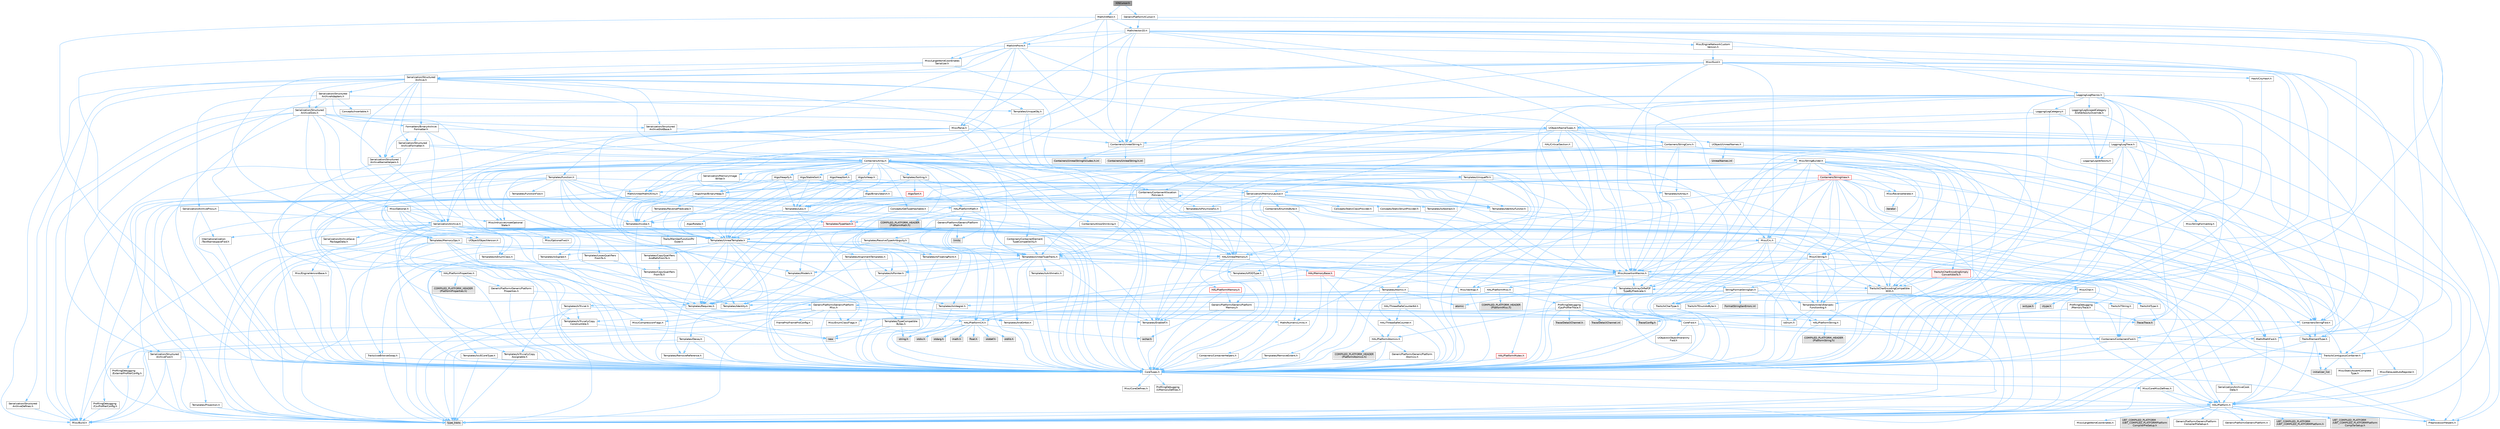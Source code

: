 digraph "IOSCursor.h"
{
 // INTERACTIVE_SVG=YES
 // LATEX_PDF_SIZE
  bgcolor="transparent";
  edge [fontname=Helvetica,fontsize=10,labelfontname=Helvetica,labelfontsize=10];
  node [fontname=Helvetica,fontsize=10,shape=box,height=0.2,width=0.4];
  Node1 [id="Node000001",label="IOSCursor.h",height=0.2,width=0.4,color="gray40", fillcolor="grey60", style="filled", fontcolor="black",tooltip=" "];
  Node1 -> Node2 [id="edge1_Node000001_Node000002",color="steelblue1",style="solid",tooltip=" "];
  Node2 [id="Node000002",label="GenericPlatform/ICursor.h",height=0.2,width=0.4,color="grey40", fillcolor="white", style="filled",URL="$d3/d9a/ICursor_8h.html",tooltip=" "];
  Node2 -> Node3 [id="edge2_Node000002_Node000003",color="steelblue1",style="solid",tooltip=" "];
  Node3 [id="Node000003",label="CoreTypes.h",height=0.2,width=0.4,color="grey40", fillcolor="white", style="filled",URL="$dc/dec/CoreTypes_8h.html",tooltip=" "];
  Node3 -> Node4 [id="edge3_Node000003_Node000004",color="steelblue1",style="solid",tooltip=" "];
  Node4 [id="Node000004",label="HAL/Platform.h",height=0.2,width=0.4,color="grey40", fillcolor="white", style="filled",URL="$d9/dd0/Platform_8h.html",tooltip=" "];
  Node4 -> Node5 [id="edge4_Node000004_Node000005",color="steelblue1",style="solid",tooltip=" "];
  Node5 [id="Node000005",label="Misc/Build.h",height=0.2,width=0.4,color="grey40", fillcolor="white", style="filled",URL="$d3/dbb/Build_8h.html",tooltip=" "];
  Node4 -> Node6 [id="edge5_Node000004_Node000006",color="steelblue1",style="solid",tooltip=" "];
  Node6 [id="Node000006",label="Misc/LargeWorldCoordinates.h",height=0.2,width=0.4,color="grey40", fillcolor="white", style="filled",URL="$d2/dcb/LargeWorldCoordinates_8h.html",tooltip=" "];
  Node4 -> Node7 [id="edge6_Node000004_Node000007",color="steelblue1",style="solid",tooltip=" "];
  Node7 [id="Node000007",label="type_traits",height=0.2,width=0.4,color="grey60", fillcolor="#E0E0E0", style="filled",tooltip=" "];
  Node4 -> Node8 [id="edge7_Node000004_Node000008",color="steelblue1",style="solid",tooltip=" "];
  Node8 [id="Node000008",label="PreprocessorHelpers.h",height=0.2,width=0.4,color="grey40", fillcolor="white", style="filled",URL="$db/ddb/PreprocessorHelpers_8h.html",tooltip=" "];
  Node4 -> Node9 [id="edge8_Node000004_Node000009",color="steelblue1",style="solid",tooltip=" "];
  Node9 [id="Node000009",label="UBT_COMPILED_PLATFORM\l/UBT_COMPILED_PLATFORMPlatform\lCompilerPreSetup.h",height=0.2,width=0.4,color="grey60", fillcolor="#E0E0E0", style="filled",tooltip=" "];
  Node4 -> Node10 [id="edge9_Node000004_Node000010",color="steelblue1",style="solid",tooltip=" "];
  Node10 [id="Node000010",label="GenericPlatform/GenericPlatform\lCompilerPreSetup.h",height=0.2,width=0.4,color="grey40", fillcolor="white", style="filled",URL="$d9/dc8/GenericPlatformCompilerPreSetup_8h.html",tooltip=" "];
  Node4 -> Node11 [id="edge10_Node000004_Node000011",color="steelblue1",style="solid",tooltip=" "];
  Node11 [id="Node000011",label="GenericPlatform/GenericPlatform.h",height=0.2,width=0.4,color="grey40", fillcolor="white", style="filled",URL="$d6/d84/GenericPlatform_8h.html",tooltip=" "];
  Node4 -> Node12 [id="edge11_Node000004_Node000012",color="steelblue1",style="solid",tooltip=" "];
  Node12 [id="Node000012",label="UBT_COMPILED_PLATFORM\l/UBT_COMPILED_PLATFORMPlatform.h",height=0.2,width=0.4,color="grey60", fillcolor="#E0E0E0", style="filled",tooltip=" "];
  Node4 -> Node13 [id="edge12_Node000004_Node000013",color="steelblue1",style="solid",tooltip=" "];
  Node13 [id="Node000013",label="UBT_COMPILED_PLATFORM\l/UBT_COMPILED_PLATFORMPlatform\lCompilerSetup.h",height=0.2,width=0.4,color="grey60", fillcolor="#E0E0E0", style="filled",tooltip=" "];
  Node3 -> Node14 [id="edge13_Node000003_Node000014",color="steelblue1",style="solid",tooltip=" "];
  Node14 [id="Node000014",label="ProfilingDebugging\l/UMemoryDefines.h",height=0.2,width=0.4,color="grey40", fillcolor="white", style="filled",URL="$d2/da2/UMemoryDefines_8h.html",tooltip=" "];
  Node3 -> Node15 [id="edge14_Node000003_Node000015",color="steelblue1",style="solid",tooltip=" "];
  Node15 [id="Node000015",label="Misc/CoreMiscDefines.h",height=0.2,width=0.4,color="grey40", fillcolor="white", style="filled",URL="$da/d38/CoreMiscDefines_8h.html",tooltip=" "];
  Node15 -> Node4 [id="edge15_Node000015_Node000004",color="steelblue1",style="solid",tooltip=" "];
  Node15 -> Node8 [id="edge16_Node000015_Node000008",color="steelblue1",style="solid",tooltip=" "];
  Node3 -> Node16 [id="edge17_Node000003_Node000016",color="steelblue1",style="solid",tooltip=" "];
  Node16 [id="Node000016",label="Misc/CoreDefines.h",height=0.2,width=0.4,color="grey40", fillcolor="white", style="filled",URL="$d3/dd2/CoreDefines_8h.html",tooltip=" "];
  Node2 -> Node17 [id="edge18_Node000002_Node000017",color="steelblue1",style="solid",tooltip=" "];
  Node17 [id="Node000017",label="Math/Vector2D.h",height=0.2,width=0.4,color="grey40", fillcolor="white", style="filled",URL="$d3/db0/Vector2D_8h.html",tooltip=" "];
  Node17 -> Node3 [id="edge19_Node000017_Node000003",color="steelblue1",style="solid",tooltip=" "];
  Node17 -> Node18 [id="edge20_Node000017_Node000018",color="steelblue1",style="solid",tooltip=" "];
  Node18 [id="Node000018",label="Math/MathFwd.h",height=0.2,width=0.4,color="grey40", fillcolor="white", style="filled",URL="$d2/d10/MathFwd_8h.html",tooltip=" "];
  Node18 -> Node4 [id="edge21_Node000018_Node000004",color="steelblue1",style="solid",tooltip=" "];
  Node17 -> Node19 [id="edge22_Node000017_Node000019",color="steelblue1",style="solid",tooltip=" "];
  Node19 [id="Node000019",label="Misc/AssertionMacros.h",height=0.2,width=0.4,color="grey40", fillcolor="white", style="filled",URL="$d0/dfa/AssertionMacros_8h.html",tooltip=" "];
  Node19 -> Node3 [id="edge23_Node000019_Node000003",color="steelblue1",style="solid",tooltip=" "];
  Node19 -> Node4 [id="edge24_Node000019_Node000004",color="steelblue1",style="solid",tooltip=" "];
  Node19 -> Node20 [id="edge25_Node000019_Node000020",color="steelblue1",style="solid",tooltip=" "];
  Node20 [id="Node000020",label="HAL/PlatformMisc.h",height=0.2,width=0.4,color="grey40", fillcolor="white", style="filled",URL="$d0/df5/PlatformMisc_8h.html",tooltip=" "];
  Node20 -> Node3 [id="edge26_Node000020_Node000003",color="steelblue1",style="solid",tooltip=" "];
  Node20 -> Node21 [id="edge27_Node000020_Node000021",color="steelblue1",style="solid",tooltip=" "];
  Node21 [id="Node000021",label="GenericPlatform/GenericPlatform\lMisc.h",height=0.2,width=0.4,color="grey40", fillcolor="white", style="filled",URL="$db/d9a/GenericPlatformMisc_8h.html",tooltip=" "];
  Node21 -> Node22 [id="edge28_Node000021_Node000022",color="steelblue1",style="solid",tooltip=" "];
  Node22 [id="Node000022",label="Containers/StringFwd.h",height=0.2,width=0.4,color="grey40", fillcolor="white", style="filled",URL="$df/d37/StringFwd_8h.html",tooltip=" "];
  Node22 -> Node3 [id="edge29_Node000022_Node000003",color="steelblue1",style="solid",tooltip=" "];
  Node22 -> Node23 [id="edge30_Node000022_Node000023",color="steelblue1",style="solid",tooltip=" "];
  Node23 [id="Node000023",label="Traits/ElementType.h",height=0.2,width=0.4,color="grey40", fillcolor="white", style="filled",URL="$d5/d4f/ElementType_8h.html",tooltip=" "];
  Node23 -> Node4 [id="edge31_Node000023_Node000004",color="steelblue1",style="solid",tooltip=" "];
  Node23 -> Node24 [id="edge32_Node000023_Node000024",color="steelblue1",style="solid",tooltip=" "];
  Node24 [id="Node000024",label="initializer_list",height=0.2,width=0.4,color="grey60", fillcolor="#E0E0E0", style="filled",tooltip=" "];
  Node23 -> Node7 [id="edge33_Node000023_Node000007",color="steelblue1",style="solid",tooltip=" "];
  Node22 -> Node25 [id="edge34_Node000022_Node000025",color="steelblue1",style="solid",tooltip=" "];
  Node25 [id="Node000025",label="Traits/IsContiguousContainer.h",height=0.2,width=0.4,color="grey40", fillcolor="white", style="filled",URL="$d5/d3c/IsContiguousContainer_8h.html",tooltip=" "];
  Node25 -> Node3 [id="edge35_Node000025_Node000003",color="steelblue1",style="solid",tooltip=" "];
  Node25 -> Node26 [id="edge36_Node000025_Node000026",color="steelblue1",style="solid",tooltip=" "];
  Node26 [id="Node000026",label="Misc/StaticAssertComplete\lType.h",height=0.2,width=0.4,color="grey40", fillcolor="white", style="filled",URL="$d5/d4e/StaticAssertCompleteType_8h.html",tooltip=" "];
  Node25 -> Node24 [id="edge37_Node000025_Node000024",color="steelblue1",style="solid",tooltip=" "];
  Node21 -> Node27 [id="edge38_Node000021_Node000027",color="steelblue1",style="solid",tooltip=" "];
  Node27 [id="Node000027",label="CoreFwd.h",height=0.2,width=0.4,color="grey40", fillcolor="white", style="filled",URL="$d1/d1e/CoreFwd_8h.html",tooltip=" "];
  Node27 -> Node3 [id="edge39_Node000027_Node000003",color="steelblue1",style="solid",tooltip=" "];
  Node27 -> Node28 [id="edge40_Node000027_Node000028",color="steelblue1",style="solid",tooltip=" "];
  Node28 [id="Node000028",label="Containers/ContainersFwd.h",height=0.2,width=0.4,color="grey40", fillcolor="white", style="filled",URL="$d4/d0a/ContainersFwd_8h.html",tooltip=" "];
  Node28 -> Node4 [id="edge41_Node000028_Node000004",color="steelblue1",style="solid",tooltip=" "];
  Node28 -> Node3 [id="edge42_Node000028_Node000003",color="steelblue1",style="solid",tooltip=" "];
  Node28 -> Node25 [id="edge43_Node000028_Node000025",color="steelblue1",style="solid",tooltip=" "];
  Node27 -> Node18 [id="edge44_Node000027_Node000018",color="steelblue1",style="solid",tooltip=" "];
  Node27 -> Node29 [id="edge45_Node000027_Node000029",color="steelblue1",style="solid",tooltip=" "];
  Node29 [id="Node000029",label="UObject/UObjectHierarchy\lFwd.h",height=0.2,width=0.4,color="grey40", fillcolor="white", style="filled",URL="$d3/d13/UObjectHierarchyFwd_8h.html",tooltip=" "];
  Node21 -> Node3 [id="edge46_Node000021_Node000003",color="steelblue1",style="solid",tooltip=" "];
  Node21 -> Node30 [id="edge47_Node000021_Node000030",color="steelblue1",style="solid",tooltip=" "];
  Node30 [id="Node000030",label="FramePro/FrameProConfig.h",height=0.2,width=0.4,color="grey40", fillcolor="white", style="filled",URL="$d7/d90/FrameProConfig_8h.html",tooltip=" "];
  Node21 -> Node31 [id="edge48_Node000021_Node000031",color="steelblue1",style="solid",tooltip=" "];
  Node31 [id="Node000031",label="HAL/PlatformCrt.h",height=0.2,width=0.4,color="grey40", fillcolor="white", style="filled",URL="$d8/d75/PlatformCrt_8h.html",tooltip=" "];
  Node31 -> Node32 [id="edge49_Node000031_Node000032",color="steelblue1",style="solid",tooltip=" "];
  Node32 [id="Node000032",label="new",height=0.2,width=0.4,color="grey60", fillcolor="#E0E0E0", style="filled",tooltip=" "];
  Node31 -> Node33 [id="edge50_Node000031_Node000033",color="steelblue1",style="solid",tooltip=" "];
  Node33 [id="Node000033",label="wchar.h",height=0.2,width=0.4,color="grey60", fillcolor="#E0E0E0", style="filled",tooltip=" "];
  Node31 -> Node34 [id="edge51_Node000031_Node000034",color="steelblue1",style="solid",tooltip=" "];
  Node34 [id="Node000034",label="stddef.h",height=0.2,width=0.4,color="grey60", fillcolor="#E0E0E0", style="filled",tooltip=" "];
  Node31 -> Node35 [id="edge52_Node000031_Node000035",color="steelblue1",style="solid",tooltip=" "];
  Node35 [id="Node000035",label="stdlib.h",height=0.2,width=0.4,color="grey60", fillcolor="#E0E0E0", style="filled",tooltip=" "];
  Node31 -> Node36 [id="edge53_Node000031_Node000036",color="steelblue1",style="solid",tooltip=" "];
  Node36 [id="Node000036",label="stdio.h",height=0.2,width=0.4,color="grey60", fillcolor="#E0E0E0", style="filled",tooltip=" "];
  Node31 -> Node37 [id="edge54_Node000031_Node000037",color="steelblue1",style="solid",tooltip=" "];
  Node37 [id="Node000037",label="stdarg.h",height=0.2,width=0.4,color="grey60", fillcolor="#E0E0E0", style="filled",tooltip=" "];
  Node31 -> Node38 [id="edge55_Node000031_Node000038",color="steelblue1",style="solid",tooltip=" "];
  Node38 [id="Node000038",label="math.h",height=0.2,width=0.4,color="grey60", fillcolor="#E0E0E0", style="filled",tooltip=" "];
  Node31 -> Node39 [id="edge56_Node000031_Node000039",color="steelblue1",style="solid",tooltip=" "];
  Node39 [id="Node000039",label="float.h",height=0.2,width=0.4,color="grey60", fillcolor="#E0E0E0", style="filled",tooltip=" "];
  Node31 -> Node40 [id="edge57_Node000031_Node000040",color="steelblue1",style="solid",tooltip=" "];
  Node40 [id="Node000040",label="string.h",height=0.2,width=0.4,color="grey60", fillcolor="#E0E0E0", style="filled",tooltip=" "];
  Node21 -> Node41 [id="edge58_Node000021_Node000041",color="steelblue1",style="solid",tooltip=" "];
  Node41 [id="Node000041",label="Math/NumericLimits.h",height=0.2,width=0.4,color="grey40", fillcolor="white", style="filled",URL="$df/d1b/NumericLimits_8h.html",tooltip=" "];
  Node41 -> Node3 [id="edge59_Node000041_Node000003",color="steelblue1",style="solid",tooltip=" "];
  Node21 -> Node42 [id="edge60_Node000021_Node000042",color="steelblue1",style="solid",tooltip=" "];
  Node42 [id="Node000042",label="Misc/CompressionFlags.h",height=0.2,width=0.4,color="grey40", fillcolor="white", style="filled",URL="$d9/d76/CompressionFlags_8h.html",tooltip=" "];
  Node21 -> Node43 [id="edge61_Node000021_Node000043",color="steelblue1",style="solid",tooltip=" "];
  Node43 [id="Node000043",label="Misc/EnumClassFlags.h",height=0.2,width=0.4,color="grey40", fillcolor="white", style="filled",URL="$d8/de7/EnumClassFlags_8h.html",tooltip=" "];
  Node21 -> Node44 [id="edge62_Node000021_Node000044",color="steelblue1",style="solid",tooltip=" "];
  Node44 [id="Node000044",label="ProfilingDebugging\l/CsvProfilerConfig.h",height=0.2,width=0.4,color="grey40", fillcolor="white", style="filled",URL="$d3/d88/CsvProfilerConfig_8h.html",tooltip=" "];
  Node44 -> Node5 [id="edge63_Node000044_Node000005",color="steelblue1",style="solid",tooltip=" "];
  Node21 -> Node45 [id="edge64_Node000021_Node000045",color="steelblue1",style="solid",tooltip=" "];
  Node45 [id="Node000045",label="ProfilingDebugging\l/ExternalProfilerConfig.h",height=0.2,width=0.4,color="grey40", fillcolor="white", style="filled",URL="$d3/dbb/ExternalProfilerConfig_8h.html",tooltip=" "];
  Node45 -> Node5 [id="edge65_Node000045_Node000005",color="steelblue1",style="solid",tooltip=" "];
  Node20 -> Node46 [id="edge66_Node000020_Node000046",color="steelblue1",style="solid",tooltip=" "];
  Node46 [id="Node000046",label="COMPILED_PLATFORM_HEADER\l(PlatformMisc.h)",height=0.2,width=0.4,color="grey60", fillcolor="#E0E0E0", style="filled",tooltip=" "];
  Node20 -> Node47 [id="edge67_Node000020_Node000047",color="steelblue1",style="solid",tooltip=" "];
  Node47 [id="Node000047",label="ProfilingDebugging\l/CpuProfilerTrace.h",height=0.2,width=0.4,color="grey40", fillcolor="white", style="filled",URL="$da/dcb/CpuProfilerTrace_8h.html",tooltip=" "];
  Node47 -> Node3 [id="edge68_Node000047_Node000003",color="steelblue1",style="solid",tooltip=" "];
  Node47 -> Node28 [id="edge69_Node000047_Node000028",color="steelblue1",style="solid",tooltip=" "];
  Node47 -> Node48 [id="edge70_Node000047_Node000048",color="steelblue1",style="solid",tooltip=" "];
  Node48 [id="Node000048",label="HAL/PlatformAtomics.h",height=0.2,width=0.4,color="grey40", fillcolor="white", style="filled",URL="$d3/d36/PlatformAtomics_8h.html",tooltip=" "];
  Node48 -> Node3 [id="edge71_Node000048_Node000003",color="steelblue1",style="solid",tooltip=" "];
  Node48 -> Node49 [id="edge72_Node000048_Node000049",color="steelblue1",style="solid",tooltip=" "];
  Node49 [id="Node000049",label="GenericPlatform/GenericPlatform\lAtomics.h",height=0.2,width=0.4,color="grey40", fillcolor="white", style="filled",URL="$da/d72/GenericPlatformAtomics_8h.html",tooltip=" "];
  Node49 -> Node3 [id="edge73_Node000049_Node000003",color="steelblue1",style="solid",tooltip=" "];
  Node48 -> Node50 [id="edge74_Node000048_Node000050",color="steelblue1",style="solid",tooltip=" "];
  Node50 [id="Node000050",label="COMPILED_PLATFORM_HEADER\l(PlatformAtomics.h)",height=0.2,width=0.4,color="grey60", fillcolor="#E0E0E0", style="filled",tooltip=" "];
  Node47 -> Node8 [id="edge75_Node000047_Node000008",color="steelblue1",style="solid",tooltip=" "];
  Node47 -> Node5 [id="edge76_Node000047_Node000005",color="steelblue1",style="solid",tooltip=" "];
  Node47 -> Node51 [id="edge77_Node000047_Node000051",color="steelblue1",style="solid",tooltip=" "];
  Node51 [id="Node000051",label="Trace/Config.h",height=0.2,width=0.4,color="grey60", fillcolor="#E0E0E0", style="filled",tooltip=" "];
  Node47 -> Node52 [id="edge78_Node000047_Node000052",color="steelblue1",style="solid",tooltip=" "];
  Node52 [id="Node000052",label="Trace/Detail/Channel.h",height=0.2,width=0.4,color="grey60", fillcolor="#E0E0E0", style="filled",tooltip=" "];
  Node47 -> Node53 [id="edge79_Node000047_Node000053",color="steelblue1",style="solid",tooltip=" "];
  Node53 [id="Node000053",label="Trace/Detail/Channel.inl",height=0.2,width=0.4,color="grey60", fillcolor="#E0E0E0", style="filled",tooltip=" "];
  Node47 -> Node54 [id="edge80_Node000047_Node000054",color="steelblue1",style="solid",tooltip=" "];
  Node54 [id="Node000054",label="Trace/Trace.h",height=0.2,width=0.4,color="grey60", fillcolor="#E0E0E0", style="filled",tooltip=" "];
  Node19 -> Node8 [id="edge81_Node000019_Node000008",color="steelblue1",style="solid",tooltip=" "];
  Node19 -> Node55 [id="edge82_Node000019_Node000055",color="steelblue1",style="solid",tooltip=" "];
  Node55 [id="Node000055",label="Templates/EnableIf.h",height=0.2,width=0.4,color="grey40", fillcolor="white", style="filled",URL="$d7/d60/EnableIf_8h.html",tooltip=" "];
  Node55 -> Node3 [id="edge83_Node000055_Node000003",color="steelblue1",style="solid",tooltip=" "];
  Node19 -> Node56 [id="edge84_Node000019_Node000056",color="steelblue1",style="solid",tooltip=" "];
  Node56 [id="Node000056",label="Templates/IsArrayOrRefOf\lTypeByPredicate.h",height=0.2,width=0.4,color="grey40", fillcolor="white", style="filled",URL="$d6/da1/IsArrayOrRefOfTypeByPredicate_8h.html",tooltip=" "];
  Node56 -> Node3 [id="edge85_Node000056_Node000003",color="steelblue1",style="solid",tooltip=" "];
  Node19 -> Node57 [id="edge86_Node000019_Node000057",color="steelblue1",style="solid",tooltip=" "];
  Node57 [id="Node000057",label="Templates/IsValidVariadic\lFunctionArg.h",height=0.2,width=0.4,color="grey40", fillcolor="white", style="filled",URL="$d0/dc8/IsValidVariadicFunctionArg_8h.html",tooltip=" "];
  Node57 -> Node3 [id="edge87_Node000057_Node000003",color="steelblue1",style="solid",tooltip=" "];
  Node57 -> Node58 [id="edge88_Node000057_Node000058",color="steelblue1",style="solid",tooltip=" "];
  Node58 [id="Node000058",label="IsEnum.h",height=0.2,width=0.4,color="grey40", fillcolor="white", style="filled",URL="$d4/de5/IsEnum_8h.html",tooltip=" "];
  Node57 -> Node7 [id="edge89_Node000057_Node000007",color="steelblue1",style="solid",tooltip=" "];
  Node19 -> Node59 [id="edge90_Node000019_Node000059",color="steelblue1",style="solid",tooltip=" "];
  Node59 [id="Node000059",label="Traits/IsCharEncodingCompatible\lWith.h",height=0.2,width=0.4,color="grey40", fillcolor="white", style="filled",URL="$df/dd1/IsCharEncodingCompatibleWith_8h.html",tooltip=" "];
  Node59 -> Node7 [id="edge91_Node000059_Node000007",color="steelblue1",style="solid",tooltip=" "];
  Node59 -> Node60 [id="edge92_Node000059_Node000060",color="steelblue1",style="solid",tooltip=" "];
  Node60 [id="Node000060",label="Traits/IsCharType.h",height=0.2,width=0.4,color="grey40", fillcolor="white", style="filled",URL="$db/d51/IsCharType_8h.html",tooltip=" "];
  Node60 -> Node3 [id="edge93_Node000060_Node000003",color="steelblue1",style="solid",tooltip=" "];
  Node19 -> Node61 [id="edge94_Node000019_Node000061",color="steelblue1",style="solid",tooltip=" "];
  Node61 [id="Node000061",label="Misc/VarArgs.h",height=0.2,width=0.4,color="grey40", fillcolor="white", style="filled",URL="$d5/d6f/VarArgs_8h.html",tooltip=" "];
  Node61 -> Node3 [id="edge95_Node000061_Node000003",color="steelblue1",style="solid",tooltip=" "];
  Node19 -> Node62 [id="edge96_Node000019_Node000062",color="steelblue1",style="solid",tooltip=" "];
  Node62 [id="Node000062",label="String/FormatStringSan.h",height=0.2,width=0.4,color="grey40", fillcolor="white", style="filled",URL="$d3/d8b/FormatStringSan_8h.html",tooltip=" "];
  Node62 -> Node7 [id="edge97_Node000062_Node000007",color="steelblue1",style="solid",tooltip=" "];
  Node62 -> Node3 [id="edge98_Node000062_Node000003",color="steelblue1",style="solid",tooltip=" "];
  Node62 -> Node63 [id="edge99_Node000062_Node000063",color="steelblue1",style="solid",tooltip=" "];
  Node63 [id="Node000063",label="Templates/Requires.h",height=0.2,width=0.4,color="grey40", fillcolor="white", style="filled",URL="$dc/d96/Requires_8h.html",tooltip=" "];
  Node63 -> Node55 [id="edge100_Node000063_Node000055",color="steelblue1",style="solid",tooltip=" "];
  Node63 -> Node7 [id="edge101_Node000063_Node000007",color="steelblue1",style="solid",tooltip=" "];
  Node62 -> Node64 [id="edge102_Node000062_Node000064",color="steelblue1",style="solid",tooltip=" "];
  Node64 [id="Node000064",label="Templates/Identity.h",height=0.2,width=0.4,color="grey40", fillcolor="white", style="filled",URL="$d0/dd5/Identity_8h.html",tooltip=" "];
  Node62 -> Node57 [id="edge103_Node000062_Node000057",color="steelblue1",style="solid",tooltip=" "];
  Node62 -> Node60 [id="edge104_Node000062_Node000060",color="steelblue1",style="solid",tooltip=" "];
  Node62 -> Node65 [id="edge105_Node000062_Node000065",color="steelblue1",style="solid",tooltip=" "];
  Node65 [id="Node000065",label="Traits/IsTEnumAsByte.h",height=0.2,width=0.4,color="grey40", fillcolor="white", style="filled",URL="$d1/de6/IsTEnumAsByte_8h.html",tooltip=" "];
  Node62 -> Node66 [id="edge106_Node000062_Node000066",color="steelblue1",style="solid",tooltip=" "];
  Node66 [id="Node000066",label="Traits/IsTString.h",height=0.2,width=0.4,color="grey40", fillcolor="white", style="filled",URL="$d0/df8/IsTString_8h.html",tooltip=" "];
  Node66 -> Node28 [id="edge107_Node000066_Node000028",color="steelblue1",style="solid",tooltip=" "];
  Node62 -> Node28 [id="edge108_Node000062_Node000028",color="steelblue1",style="solid",tooltip=" "];
  Node62 -> Node67 [id="edge109_Node000062_Node000067",color="steelblue1",style="solid",tooltip=" "];
  Node67 [id="Node000067",label="FormatStringSanErrors.inl",height=0.2,width=0.4,color="grey60", fillcolor="#E0E0E0", style="filled",tooltip=" "];
  Node19 -> Node68 [id="edge110_Node000019_Node000068",color="steelblue1",style="solid",tooltip=" "];
  Node68 [id="Node000068",label="atomic",height=0.2,width=0.4,color="grey60", fillcolor="#E0E0E0", style="filled",tooltip=" "];
  Node17 -> Node69 [id="edge111_Node000017_Node000069",color="steelblue1",style="solid",tooltip=" "];
  Node69 [id="Node000069",label="Misc/Crc.h",height=0.2,width=0.4,color="grey40", fillcolor="white", style="filled",URL="$d4/dd2/Crc_8h.html",tooltip=" "];
  Node69 -> Node3 [id="edge112_Node000069_Node000003",color="steelblue1",style="solid",tooltip=" "];
  Node69 -> Node70 [id="edge113_Node000069_Node000070",color="steelblue1",style="solid",tooltip=" "];
  Node70 [id="Node000070",label="HAL/PlatformString.h",height=0.2,width=0.4,color="grey40", fillcolor="white", style="filled",URL="$db/db5/PlatformString_8h.html",tooltip=" "];
  Node70 -> Node3 [id="edge114_Node000070_Node000003",color="steelblue1",style="solid",tooltip=" "];
  Node70 -> Node71 [id="edge115_Node000070_Node000071",color="steelblue1",style="solid",tooltip=" "];
  Node71 [id="Node000071",label="COMPILED_PLATFORM_HEADER\l(PlatformString.h)",height=0.2,width=0.4,color="grey60", fillcolor="#E0E0E0", style="filled",tooltip=" "];
  Node69 -> Node19 [id="edge116_Node000069_Node000019",color="steelblue1",style="solid",tooltip=" "];
  Node69 -> Node72 [id="edge117_Node000069_Node000072",color="steelblue1",style="solid",tooltip=" "];
  Node72 [id="Node000072",label="Misc/CString.h",height=0.2,width=0.4,color="grey40", fillcolor="white", style="filled",URL="$d2/d49/CString_8h.html",tooltip=" "];
  Node72 -> Node3 [id="edge118_Node000072_Node000003",color="steelblue1",style="solid",tooltip=" "];
  Node72 -> Node31 [id="edge119_Node000072_Node000031",color="steelblue1",style="solid",tooltip=" "];
  Node72 -> Node70 [id="edge120_Node000072_Node000070",color="steelblue1",style="solid",tooltip=" "];
  Node72 -> Node19 [id="edge121_Node000072_Node000019",color="steelblue1",style="solid",tooltip=" "];
  Node72 -> Node73 [id="edge122_Node000072_Node000073",color="steelblue1",style="solid",tooltip=" "];
  Node73 [id="Node000073",label="Misc/Char.h",height=0.2,width=0.4,color="grey40", fillcolor="white", style="filled",URL="$d0/d58/Char_8h.html",tooltip=" "];
  Node73 -> Node3 [id="edge123_Node000073_Node000003",color="steelblue1",style="solid",tooltip=" "];
  Node73 -> Node74 [id="edge124_Node000073_Node000074",color="steelblue1",style="solid",tooltip=" "];
  Node74 [id="Node000074",label="Traits/IntType.h",height=0.2,width=0.4,color="grey40", fillcolor="white", style="filled",URL="$d7/deb/IntType_8h.html",tooltip=" "];
  Node74 -> Node4 [id="edge125_Node000074_Node000004",color="steelblue1",style="solid",tooltip=" "];
  Node73 -> Node75 [id="edge126_Node000073_Node000075",color="steelblue1",style="solid",tooltip=" "];
  Node75 [id="Node000075",label="ctype.h",height=0.2,width=0.4,color="grey60", fillcolor="#E0E0E0", style="filled",tooltip=" "];
  Node73 -> Node76 [id="edge127_Node000073_Node000076",color="steelblue1",style="solid",tooltip=" "];
  Node76 [id="Node000076",label="wctype.h",height=0.2,width=0.4,color="grey60", fillcolor="#E0E0E0", style="filled",tooltip=" "];
  Node73 -> Node7 [id="edge128_Node000073_Node000007",color="steelblue1",style="solid",tooltip=" "];
  Node72 -> Node61 [id="edge129_Node000072_Node000061",color="steelblue1",style="solid",tooltip=" "];
  Node72 -> Node56 [id="edge130_Node000072_Node000056",color="steelblue1",style="solid",tooltip=" "];
  Node72 -> Node57 [id="edge131_Node000072_Node000057",color="steelblue1",style="solid",tooltip=" "];
  Node72 -> Node59 [id="edge132_Node000072_Node000059",color="steelblue1",style="solid",tooltip=" "];
  Node69 -> Node73 [id="edge133_Node000069_Node000073",color="steelblue1",style="solid",tooltip=" "];
  Node69 -> Node77 [id="edge134_Node000069_Node000077",color="steelblue1",style="solid",tooltip=" "];
  Node77 [id="Node000077",label="Templates/UnrealTypeTraits.h",height=0.2,width=0.4,color="grey40", fillcolor="white", style="filled",URL="$d2/d2d/UnrealTypeTraits_8h.html",tooltip=" "];
  Node77 -> Node3 [id="edge135_Node000077_Node000003",color="steelblue1",style="solid",tooltip=" "];
  Node77 -> Node78 [id="edge136_Node000077_Node000078",color="steelblue1",style="solid",tooltip=" "];
  Node78 [id="Node000078",label="Templates/IsPointer.h",height=0.2,width=0.4,color="grey40", fillcolor="white", style="filled",URL="$d7/d05/IsPointer_8h.html",tooltip=" "];
  Node78 -> Node3 [id="edge137_Node000078_Node000003",color="steelblue1",style="solid",tooltip=" "];
  Node77 -> Node19 [id="edge138_Node000077_Node000019",color="steelblue1",style="solid",tooltip=" "];
  Node77 -> Node79 [id="edge139_Node000077_Node000079",color="steelblue1",style="solid",tooltip=" "];
  Node79 [id="Node000079",label="Templates/AndOrNot.h",height=0.2,width=0.4,color="grey40", fillcolor="white", style="filled",URL="$db/d0a/AndOrNot_8h.html",tooltip=" "];
  Node79 -> Node3 [id="edge140_Node000079_Node000003",color="steelblue1",style="solid",tooltip=" "];
  Node77 -> Node55 [id="edge141_Node000077_Node000055",color="steelblue1",style="solid",tooltip=" "];
  Node77 -> Node80 [id="edge142_Node000077_Node000080",color="steelblue1",style="solid",tooltip=" "];
  Node80 [id="Node000080",label="Templates/IsArithmetic.h",height=0.2,width=0.4,color="grey40", fillcolor="white", style="filled",URL="$d2/d5d/IsArithmetic_8h.html",tooltip=" "];
  Node80 -> Node3 [id="edge143_Node000080_Node000003",color="steelblue1",style="solid",tooltip=" "];
  Node77 -> Node58 [id="edge144_Node000077_Node000058",color="steelblue1",style="solid",tooltip=" "];
  Node77 -> Node81 [id="edge145_Node000077_Node000081",color="steelblue1",style="solid",tooltip=" "];
  Node81 [id="Node000081",label="Templates/Models.h",height=0.2,width=0.4,color="grey40", fillcolor="white", style="filled",URL="$d3/d0c/Models_8h.html",tooltip=" "];
  Node81 -> Node64 [id="edge146_Node000081_Node000064",color="steelblue1",style="solid",tooltip=" "];
  Node77 -> Node82 [id="edge147_Node000077_Node000082",color="steelblue1",style="solid",tooltip=" "];
  Node82 [id="Node000082",label="Templates/IsPODType.h",height=0.2,width=0.4,color="grey40", fillcolor="white", style="filled",URL="$d7/db1/IsPODType_8h.html",tooltip=" "];
  Node82 -> Node3 [id="edge148_Node000082_Node000003",color="steelblue1",style="solid",tooltip=" "];
  Node77 -> Node83 [id="edge149_Node000077_Node000083",color="steelblue1",style="solid",tooltip=" "];
  Node83 [id="Node000083",label="Templates/IsUECoreType.h",height=0.2,width=0.4,color="grey40", fillcolor="white", style="filled",URL="$d1/db8/IsUECoreType_8h.html",tooltip=" "];
  Node83 -> Node3 [id="edge150_Node000083_Node000003",color="steelblue1",style="solid",tooltip=" "];
  Node83 -> Node7 [id="edge151_Node000083_Node000007",color="steelblue1",style="solid",tooltip=" "];
  Node77 -> Node84 [id="edge152_Node000077_Node000084",color="steelblue1",style="solid",tooltip=" "];
  Node84 [id="Node000084",label="Templates/IsTriviallyCopy\lConstructible.h",height=0.2,width=0.4,color="grey40", fillcolor="white", style="filled",URL="$d3/d78/IsTriviallyCopyConstructible_8h.html",tooltip=" "];
  Node84 -> Node3 [id="edge153_Node000084_Node000003",color="steelblue1",style="solid",tooltip=" "];
  Node84 -> Node7 [id="edge154_Node000084_Node000007",color="steelblue1",style="solid",tooltip=" "];
  Node69 -> Node60 [id="edge155_Node000069_Node000060",color="steelblue1",style="solid",tooltip=" "];
  Node17 -> Node85 [id="edge156_Node000017_Node000085",color="steelblue1",style="solid",tooltip=" "];
  Node85 [id="Node000085",label="Math/UnrealMathUtility.h",height=0.2,width=0.4,color="grey40", fillcolor="white", style="filled",URL="$db/db8/UnrealMathUtility_8h.html",tooltip=" "];
  Node85 -> Node3 [id="edge157_Node000085_Node000003",color="steelblue1",style="solid",tooltip=" "];
  Node85 -> Node19 [id="edge158_Node000085_Node000019",color="steelblue1",style="solid",tooltip=" "];
  Node85 -> Node86 [id="edge159_Node000085_Node000086",color="steelblue1",style="solid",tooltip=" "];
  Node86 [id="Node000086",label="HAL/PlatformMath.h",height=0.2,width=0.4,color="grey40", fillcolor="white", style="filled",URL="$dc/d53/PlatformMath_8h.html",tooltip=" "];
  Node86 -> Node3 [id="edge160_Node000086_Node000003",color="steelblue1",style="solid",tooltip=" "];
  Node86 -> Node87 [id="edge161_Node000086_Node000087",color="steelblue1",style="solid",tooltip=" "];
  Node87 [id="Node000087",label="GenericPlatform/GenericPlatform\lMath.h",height=0.2,width=0.4,color="grey40", fillcolor="white", style="filled",URL="$d5/d79/GenericPlatformMath_8h.html",tooltip=" "];
  Node87 -> Node3 [id="edge162_Node000087_Node000003",color="steelblue1",style="solid",tooltip=" "];
  Node87 -> Node28 [id="edge163_Node000087_Node000028",color="steelblue1",style="solid",tooltip=" "];
  Node87 -> Node31 [id="edge164_Node000087_Node000031",color="steelblue1",style="solid",tooltip=" "];
  Node87 -> Node79 [id="edge165_Node000087_Node000079",color="steelblue1",style="solid",tooltip=" "];
  Node87 -> Node88 [id="edge166_Node000087_Node000088",color="steelblue1",style="solid",tooltip=" "];
  Node88 [id="Node000088",label="Templates/Decay.h",height=0.2,width=0.4,color="grey40", fillcolor="white", style="filled",URL="$dd/d0f/Decay_8h.html",tooltip=" "];
  Node88 -> Node3 [id="edge167_Node000088_Node000003",color="steelblue1",style="solid",tooltip=" "];
  Node88 -> Node89 [id="edge168_Node000088_Node000089",color="steelblue1",style="solid",tooltip=" "];
  Node89 [id="Node000089",label="Templates/RemoveReference.h",height=0.2,width=0.4,color="grey40", fillcolor="white", style="filled",URL="$da/dbe/RemoveReference_8h.html",tooltip=" "];
  Node89 -> Node3 [id="edge169_Node000089_Node000003",color="steelblue1",style="solid",tooltip=" "];
  Node88 -> Node7 [id="edge170_Node000088_Node000007",color="steelblue1",style="solid",tooltip=" "];
  Node87 -> Node90 [id="edge171_Node000087_Node000090",color="steelblue1",style="solid",tooltip=" "];
  Node90 [id="Node000090",label="Templates/IsFloatingPoint.h",height=0.2,width=0.4,color="grey40", fillcolor="white", style="filled",URL="$d3/d11/IsFloatingPoint_8h.html",tooltip=" "];
  Node90 -> Node3 [id="edge172_Node000090_Node000003",color="steelblue1",style="solid",tooltip=" "];
  Node87 -> Node77 [id="edge173_Node000087_Node000077",color="steelblue1",style="solid",tooltip=" "];
  Node87 -> Node63 [id="edge174_Node000087_Node000063",color="steelblue1",style="solid",tooltip=" "];
  Node87 -> Node91 [id="edge175_Node000087_Node000091",color="steelblue1",style="solid",tooltip=" "];
  Node91 [id="Node000091",label="Templates/ResolveTypeAmbiguity.h",height=0.2,width=0.4,color="grey40", fillcolor="white", style="filled",URL="$df/d1f/ResolveTypeAmbiguity_8h.html",tooltip=" "];
  Node91 -> Node3 [id="edge176_Node000091_Node000003",color="steelblue1",style="solid",tooltip=" "];
  Node91 -> Node90 [id="edge177_Node000091_Node000090",color="steelblue1",style="solid",tooltip=" "];
  Node91 -> Node77 [id="edge178_Node000091_Node000077",color="steelblue1",style="solid",tooltip=" "];
  Node91 -> Node92 [id="edge179_Node000091_Node000092",color="steelblue1",style="solid",tooltip=" "];
  Node92 [id="Node000092",label="Templates/IsSigned.h",height=0.2,width=0.4,color="grey40", fillcolor="white", style="filled",URL="$d8/dd8/IsSigned_8h.html",tooltip=" "];
  Node92 -> Node3 [id="edge180_Node000092_Node000003",color="steelblue1",style="solid",tooltip=" "];
  Node91 -> Node93 [id="edge181_Node000091_Node000093",color="steelblue1",style="solid",tooltip=" "];
  Node93 [id="Node000093",label="Templates/IsIntegral.h",height=0.2,width=0.4,color="grey40", fillcolor="white", style="filled",URL="$da/d64/IsIntegral_8h.html",tooltip=" "];
  Node93 -> Node3 [id="edge182_Node000093_Node000003",color="steelblue1",style="solid",tooltip=" "];
  Node91 -> Node63 [id="edge183_Node000091_Node000063",color="steelblue1",style="solid",tooltip=" "];
  Node87 -> Node94 [id="edge184_Node000087_Node000094",color="steelblue1",style="solid",tooltip=" "];
  Node94 [id="Node000094",label="Templates/TypeCompatible\lBytes.h",height=0.2,width=0.4,color="grey40", fillcolor="white", style="filled",URL="$df/d0a/TypeCompatibleBytes_8h.html",tooltip=" "];
  Node94 -> Node3 [id="edge185_Node000094_Node000003",color="steelblue1",style="solid",tooltip=" "];
  Node94 -> Node40 [id="edge186_Node000094_Node000040",color="steelblue1",style="solid",tooltip=" "];
  Node94 -> Node32 [id="edge187_Node000094_Node000032",color="steelblue1",style="solid",tooltip=" "];
  Node94 -> Node7 [id="edge188_Node000094_Node000007",color="steelblue1",style="solid",tooltip=" "];
  Node87 -> Node95 [id="edge189_Node000087_Node000095",color="steelblue1",style="solid",tooltip=" "];
  Node95 [id="Node000095",label="limits",height=0.2,width=0.4,color="grey60", fillcolor="#E0E0E0", style="filled",tooltip=" "];
  Node87 -> Node7 [id="edge190_Node000087_Node000007",color="steelblue1",style="solid",tooltip=" "];
  Node86 -> Node96 [id="edge191_Node000086_Node000096",color="steelblue1",style="solid",tooltip=" "];
  Node96 [id="Node000096",label="COMPILED_PLATFORM_HEADER\l(PlatformMath.h)",height=0.2,width=0.4,color="grey60", fillcolor="#E0E0E0", style="filled",tooltip=" "];
  Node85 -> Node18 [id="edge192_Node000085_Node000018",color="steelblue1",style="solid",tooltip=" "];
  Node85 -> Node64 [id="edge193_Node000085_Node000064",color="steelblue1",style="solid",tooltip=" "];
  Node85 -> Node63 [id="edge194_Node000085_Node000063",color="steelblue1",style="solid",tooltip=" "];
  Node17 -> Node97 [id="edge195_Node000017_Node000097",color="steelblue1",style="solid",tooltip=" "];
  Node97 [id="Node000097",label="Containers/UnrealString.h",height=0.2,width=0.4,color="grey40", fillcolor="white", style="filled",URL="$d5/dba/UnrealString_8h.html",tooltip=" "];
  Node97 -> Node98 [id="edge196_Node000097_Node000098",color="steelblue1",style="solid",tooltip=" "];
  Node98 [id="Node000098",label="Containers/UnrealStringIncludes.h.inl",height=0.2,width=0.4,color="grey60", fillcolor="#E0E0E0", style="filled",tooltip=" "];
  Node97 -> Node99 [id="edge197_Node000097_Node000099",color="steelblue1",style="solid",tooltip=" "];
  Node99 [id="Node000099",label="Containers/UnrealString.h.inl",height=0.2,width=0.4,color="grey60", fillcolor="#E0E0E0", style="filled",tooltip=" "];
  Node97 -> Node100 [id="edge198_Node000097_Node000100",color="steelblue1",style="solid",tooltip=" "];
  Node100 [id="Node000100",label="Misc/StringFormatArg.h",height=0.2,width=0.4,color="grey40", fillcolor="white", style="filled",URL="$d2/d16/StringFormatArg_8h.html",tooltip=" "];
  Node100 -> Node28 [id="edge199_Node000100_Node000028",color="steelblue1",style="solid",tooltip=" "];
  Node17 -> Node101 [id="edge200_Node000017_Node000101",color="steelblue1",style="solid",tooltip=" "];
  Node101 [id="Node000101",label="Misc/Parse.h",height=0.2,width=0.4,color="grey40", fillcolor="white", style="filled",URL="$dc/d71/Parse_8h.html",tooltip=" "];
  Node101 -> Node22 [id="edge201_Node000101_Node000022",color="steelblue1",style="solid",tooltip=" "];
  Node101 -> Node97 [id="edge202_Node000101_Node000097",color="steelblue1",style="solid",tooltip=" "];
  Node101 -> Node3 [id="edge203_Node000101_Node000003",color="steelblue1",style="solid",tooltip=" "];
  Node101 -> Node31 [id="edge204_Node000101_Node000031",color="steelblue1",style="solid",tooltip=" "];
  Node101 -> Node5 [id="edge205_Node000101_Node000005",color="steelblue1",style="solid",tooltip=" "];
  Node101 -> Node43 [id="edge206_Node000101_Node000043",color="steelblue1",style="solid",tooltip=" "];
  Node101 -> Node102 [id="edge207_Node000101_Node000102",color="steelblue1",style="solid",tooltip=" "];
  Node102 [id="Node000102",label="Templates/Function.h",height=0.2,width=0.4,color="grey40", fillcolor="white", style="filled",URL="$df/df5/Function_8h.html",tooltip=" "];
  Node102 -> Node3 [id="edge208_Node000102_Node000003",color="steelblue1",style="solid",tooltip=" "];
  Node102 -> Node19 [id="edge209_Node000102_Node000019",color="steelblue1",style="solid",tooltip=" "];
  Node102 -> Node103 [id="edge210_Node000102_Node000103",color="steelblue1",style="solid",tooltip=" "];
  Node103 [id="Node000103",label="Misc/IntrusiveUnsetOptional\lState.h",height=0.2,width=0.4,color="grey40", fillcolor="white", style="filled",URL="$d2/d0a/IntrusiveUnsetOptionalState_8h.html",tooltip=" "];
  Node103 -> Node104 [id="edge211_Node000103_Node000104",color="steelblue1",style="solid",tooltip=" "];
  Node104 [id="Node000104",label="Misc/OptionalFwd.h",height=0.2,width=0.4,color="grey40", fillcolor="white", style="filled",URL="$dc/d50/OptionalFwd_8h.html",tooltip=" "];
  Node102 -> Node105 [id="edge212_Node000102_Node000105",color="steelblue1",style="solid",tooltip=" "];
  Node105 [id="Node000105",label="HAL/UnrealMemory.h",height=0.2,width=0.4,color="grey40", fillcolor="white", style="filled",URL="$d9/d96/UnrealMemory_8h.html",tooltip=" "];
  Node105 -> Node3 [id="edge213_Node000105_Node000003",color="steelblue1",style="solid",tooltip=" "];
  Node105 -> Node106 [id="edge214_Node000105_Node000106",color="steelblue1",style="solid",tooltip=" "];
  Node106 [id="Node000106",label="GenericPlatform/GenericPlatform\lMemory.h",height=0.2,width=0.4,color="grey40", fillcolor="white", style="filled",URL="$dd/d22/GenericPlatformMemory_8h.html",tooltip=" "];
  Node106 -> Node27 [id="edge215_Node000106_Node000027",color="steelblue1",style="solid",tooltip=" "];
  Node106 -> Node3 [id="edge216_Node000106_Node000003",color="steelblue1",style="solid",tooltip=" "];
  Node106 -> Node70 [id="edge217_Node000106_Node000070",color="steelblue1",style="solid",tooltip=" "];
  Node106 -> Node40 [id="edge218_Node000106_Node000040",color="steelblue1",style="solid",tooltip=" "];
  Node106 -> Node33 [id="edge219_Node000106_Node000033",color="steelblue1",style="solid",tooltip=" "];
  Node105 -> Node107 [id="edge220_Node000105_Node000107",color="steelblue1",style="solid",tooltip=" "];
  Node107 [id="Node000107",label="HAL/MemoryBase.h",height=0.2,width=0.4,color="red", fillcolor="#FFF0F0", style="filled",URL="$d6/d9f/MemoryBase_8h.html",tooltip=" "];
  Node107 -> Node3 [id="edge221_Node000107_Node000003",color="steelblue1",style="solid",tooltip=" "];
  Node107 -> Node48 [id="edge222_Node000107_Node000048",color="steelblue1",style="solid",tooltip=" "];
  Node107 -> Node31 [id="edge223_Node000107_Node000031",color="steelblue1",style="solid",tooltip=" "];
  Node107 -> Node111 [id="edge224_Node000107_Node000111",color="steelblue1",style="solid",tooltip=" "];
  Node111 [id="Node000111",label="Templates/Atomic.h",height=0.2,width=0.4,color="grey40", fillcolor="white", style="filled",URL="$d3/d91/Atomic_8h.html",tooltip=" "];
  Node111 -> Node112 [id="edge225_Node000111_Node000112",color="steelblue1",style="solid",tooltip=" "];
  Node112 [id="Node000112",label="HAL/ThreadSafeCounter.h",height=0.2,width=0.4,color="grey40", fillcolor="white", style="filled",URL="$dc/dc9/ThreadSafeCounter_8h.html",tooltip=" "];
  Node112 -> Node3 [id="edge226_Node000112_Node000003",color="steelblue1",style="solid",tooltip=" "];
  Node112 -> Node48 [id="edge227_Node000112_Node000048",color="steelblue1",style="solid",tooltip=" "];
  Node111 -> Node113 [id="edge228_Node000111_Node000113",color="steelblue1",style="solid",tooltip=" "];
  Node113 [id="Node000113",label="HAL/ThreadSafeCounter64.h",height=0.2,width=0.4,color="grey40", fillcolor="white", style="filled",URL="$d0/d12/ThreadSafeCounter64_8h.html",tooltip=" "];
  Node113 -> Node3 [id="edge229_Node000113_Node000003",color="steelblue1",style="solid",tooltip=" "];
  Node113 -> Node112 [id="edge230_Node000113_Node000112",color="steelblue1",style="solid",tooltip=" "];
  Node111 -> Node93 [id="edge231_Node000111_Node000093",color="steelblue1",style="solid",tooltip=" "];
  Node111 -> Node114 [id="edge232_Node000111_Node000114",color="steelblue1",style="solid",tooltip=" "];
  Node114 [id="Node000114",label="Templates/IsTrivial.h",height=0.2,width=0.4,color="grey40", fillcolor="white", style="filled",URL="$da/d4c/IsTrivial_8h.html",tooltip=" "];
  Node114 -> Node79 [id="edge233_Node000114_Node000079",color="steelblue1",style="solid",tooltip=" "];
  Node114 -> Node84 [id="edge234_Node000114_Node000084",color="steelblue1",style="solid",tooltip=" "];
  Node114 -> Node115 [id="edge235_Node000114_Node000115",color="steelblue1",style="solid",tooltip=" "];
  Node115 [id="Node000115",label="Templates/IsTriviallyCopy\lAssignable.h",height=0.2,width=0.4,color="grey40", fillcolor="white", style="filled",URL="$d2/df2/IsTriviallyCopyAssignable_8h.html",tooltip=" "];
  Node115 -> Node3 [id="edge236_Node000115_Node000003",color="steelblue1",style="solid",tooltip=" "];
  Node115 -> Node7 [id="edge237_Node000115_Node000007",color="steelblue1",style="solid",tooltip=" "];
  Node114 -> Node7 [id="edge238_Node000114_Node000007",color="steelblue1",style="solid",tooltip=" "];
  Node111 -> Node74 [id="edge239_Node000111_Node000074",color="steelblue1",style="solid",tooltip=" "];
  Node111 -> Node68 [id="edge240_Node000111_Node000068",color="steelblue1",style="solid",tooltip=" "];
  Node105 -> Node116 [id="edge241_Node000105_Node000116",color="steelblue1",style="solid",tooltip=" "];
  Node116 [id="Node000116",label="HAL/PlatformMemory.h",height=0.2,width=0.4,color="red", fillcolor="#FFF0F0", style="filled",URL="$de/d68/PlatformMemory_8h.html",tooltip=" "];
  Node116 -> Node3 [id="edge242_Node000116_Node000003",color="steelblue1",style="solid",tooltip=" "];
  Node116 -> Node106 [id="edge243_Node000116_Node000106",color="steelblue1",style="solid",tooltip=" "];
  Node105 -> Node118 [id="edge244_Node000105_Node000118",color="steelblue1",style="solid",tooltip=" "];
  Node118 [id="Node000118",label="ProfilingDebugging\l/MemoryTrace.h",height=0.2,width=0.4,color="grey40", fillcolor="white", style="filled",URL="$da/dd7/MemoryTrace_8h.html",tooltip=" "];
  Node118 -> Node4 [id="edge245_Node000118_Node000004",color="steelblue1",style="solid",tooltip=" "];
  Node118 -> Node43 [id="edge246_Node000118_Node000043",color="steelblue1",style="solid",tooltip=" "];
  Node118 -> Node51 [id="edge247_Node000118_Node000051",color="steelblue1",style="solid",tooltip=" "];
  Node118 -> Node54 [id="edge248_Node000118_Node000054",color="steelblue1",style="solid",tooltip=" "];
  Node105 -> Node78 [id="edge249_Node000105_Node000078",color="steelblue1",style="solid",tooltip=" "];
  Node102 -> Node119 [id="edge250_Node000102_Node000119",color="steelblue1",style="solid",tooltip=" "];
  Node119 [id="Node000119",label="Templates/FunctionFwd.h",height=0.2,width=0.4,color="grey40", fillcolor="white", style="filled",URL="$d6/d54/FunctionFwd_8h.html",tooltip=" "];
  Node102 -> Node77 [id="edge251_Node000102_Node000077",color="steelblue1",style="solid",tooltip=" "];
  Node102 -> Node120 [id="edge252_Node000102_Node000120",color="steelblue1",style="solid",tooltip=" "];
  Node120 [id="Node000120",label="Templates/Invoke.h",height=0.2,width=0.4,color="grey40", fillcolor="white", style="filled",URL="$d7/deb/Invoke_8h.html",tooltip=" "];
  Node120 -> Node3 [id="edge253_Node000120_Node000003",color="steelblue1",style="solid",tooltip=" "];
  Node120 -> Node121 [id="edge254_Node000120_Node000121",color="steelblue1",style="solid",tooltip=" "];
  Node121 [id="Node000121",label="Traits/MemberFunctionPtr\lOuter.h",height=0.2,width=0.4,color="grey40", fillcolor="white", style="filled",URL="$db/da7/MemberFunctionPtrOuter_8h.html",tooltip=" "];
  Node120 -> Node122 [id="edge255_Node000120_Node000122",color="steelblue1",style="solid",tooltip=" "];
  Node122 [id="Node000122",label="Templates/UnrealTemplate.h",height=0.2,width=0.4,color="grey40", fillcolor="white", style="filled",URL="$d4/d24/UnrealTemplate_8h.html",tooltip=" "];
  Node122 -> Node3 [id="edge256_Node000122_Node000003",color="steelblue1",style="solid",tooltip=" "];
  Node122 -> Node78 [id="edge257_Node000122_Node000078",color="steelblue1",style="solid",tooltip=" "];
  Node122 -> Node105 [id="edge258_Node000122_Node000105",color="steelblue1",style="solid",tooltip=" "];
  Node122 -> Node123 [id="edge259_Node000122_Node000123",color="steelblue1",style="solid",tooltip=" "];
  Node123 [id="Node000123",label="Templates/CopyQualifiers\lAndRefsFromTo.h",height=0.2,width=0.4,color="grey40", fillcolor="white", style="filled",URL="$d3/db3/CopyQualifiersAndRefsFromTo_8h.html",tooltip=" "];
  Node123 -> Node124 [id="edge260_Node000123_Node000124",color="steelblue1",style="solid",tooltip=" "];
  Node124 [id="Node000124",label="Templates/CopyQualifiers\lFromTo.h",height=0.2,width=0.4,color="grey40", fillcolor="white", style="filled",URL="$d5/db4/CopyQualifiersFromTo_8h.html",tooltip=" "];
  Node122 -> Node77 [id="edge261_Node000122_Node000077",color="steelblue1",style="solid",tooltip=" "];
  Node122 -> Node89 [id="edge262_Node000122_Node000089",color="steelblue1",style="solid",tooltip=" "];
  Node122 -> Node63 [id="edge263_Node000122_Node000063",color="steelblue1",style="solid",tooltip=" "];
  Node122 -> Node94 [id="edge264_Node000122_Node000094",color="steelblue1",style="solid",tooltip=" "];
  Node122 -> Node64 [id="edge265_Node000122_Node000064",color="steelblue1",style="solid",tooltip=" "];
  Node122 -> Node25 [id="edge266_Node000122_Node000025",color="steelblue1",style="solid",tooltip=" "];
  Node122 -> Node125 [id="edge267_Node000122_Node000125",color="steelblue1",style="solid",tooltip=" "];
  Node125 [id="Node000125",label="Traits/UseBitwiseSwap.h",height=0.2,width=0.4,color="grey40", fillcolor="white", style="filled",URL="$db/df3/UseBitwiseSwap_8h.html",tooltip=" "];
  Node125 -> Node3 [id="edge268_Node000125_Node000003",color="steelblue1",style="solid",tooltip=" "];
  Node125 -> Node7 [id="edge269_Node000125_Node000007",color="steelblue1",style="solid",tooltip=" "];
  Node122 -> Node7 [id="edge270_Node000122_Node000007",color="steelblue1",style="solid",tooltip=" "];
  Node120 -> Node7 [id="edge271_Node000120_Node000007",color="steelblue1",style="solid",tooltip=" "];
  Node102 -> Node122 [id="edge272_Node000102_Node000122",color="steelblue1",style="solid",tooltip=" "];
  Node102 -> Node63 [id="edge273_Node000102_Node000063",color="steelblue1",style="solid",tooltip=" "];
  Node102 -> Node85 [id="edge274_Node000102_Node000085",color="steelblue1",style="solid",tooltip=" "];
  Node102 -> Node32 [id="edge275_Node000102_Node000032",color="steelblue1",style="solid",tooltip=" "];
  Node102 -> Node7 [id="edge276_Node000102_Node000007",color="steelblue1",style="solid",tooltip=" "];
  Node17 -> Node126 [id="edge277_Node000017_Node000126",color="steelblue1",style="solid",tooltip=" "];
  Node126 [id="Node000126",label="Misc/LargeWorldCoordinates\lSerializer.h",height=0.2,width=0.4,color="grey40", fillcolor="white", style="filled",URL="$d7/df9/LargeWorldCoordinatesSerializer_8h.html",tooltip=" "];
  Node126 -> Node127 [id="edge278_Node000126_Node000127",color="steelblue1",style="solid",tooltip=" "];
  Node127 [id="Node000127",label="UObject/NameTypes.h",height=0.2,width=0.4,color="grey40", fillcolor="white", style="filled",URL="$d6/d35/NameTypes_8h.html",tooltip=" "];
  Node127 -> Node3 [id="edge279_Node000127_Node000003",color="steelblue1",style="solid",tooltip=" "];
  Node127 -> Node19 [id="edge280_Node000127_Node000019",color="steelblue1",style="solid",tooltip=" "];
  Node127 -> Node105 [id="edge281_Node000127_Node000105",color="steelblue1",style="solid",tooltip=" "];
  Node127 -> Node77 [id="edge282_Node000127_Node000077",color="steelblue1",style="solid",tooltip=" "];
  Node127 -> Node122 [id="edge283_Node000127_Node000122",color="steelblue1",style="solid",tooltip=" "];
  Node127 -> Node97 [id="edge284_Node000127_Node000097",color="steelblue1",style="solid",tooltip=" "];
  Node127 -> Node128 [id="edge285_Node000127_Node000128",color="steelblue1",style="solid",tooltip=" "];
  Node128 [id="Node000128",label="HAL/CriticalSection.h",height=0.2,width=0.4,color="grey40", fillcolor="white", style="filled",URL="$d6/d90/CriticalSection_8h.html",tooltip=" "];
  Node128 -> Node129 [id="edge286_Node000128_Node000129",color="steelblue1",style="solid",tooltip=" "];
  Node129 [id="Node000129",label="HAL/PlatformMutex.h",height=0.2,width=0.4,color="red", fillcolor="#FFF0F0", style="filled",URL="$d9/d0b/PlatformMutex_8h.html",tooltip=" "];
  Node129 -> Node3 [id="edge287_Node000129_Node000003",color="steelblue1",style="solid",tooltip=" "];
  Node127 -> Node131 [id="edge288_Node000127_Node000131",color="steelblue1",style="solid",tooltip=" "];
  Node131 [id="Node000131",label="Containers/StringConv.h",height=0.2,width=0.4,color="grey40", fillcolor="white", style="filled",URL="$d3/ddf/StringConv_8h.html",tooltip=" "];
  Node131 -> Node3 [id="edge289_Node000131_Node000003",color="steelblue1",style="solid",tooltip=" "];
  Node131 -> Node19 [id="edge290_Node000131_Node000019",color="steelblue1",style="solid",tooltip=" "];
  Node131 -> Node132 [id="edge291_Node000131_Node000132",color="steelblue1",style="solid",tooltip=" "];
  Node132 [id="Node000132",label="Containers/ContainerAllocation\lPolicies.h",height=0.2,width=0.4,color="grey40", fillcolor="white", style="filled",URL="$d7/dff/ContainerAllocationPolicies_8h.html",tooltip=" "];
  Node132 -> Node3 [id="edge292_Node000132_Node000003",color="steelblue1",style="solid",tooltip=" "];
  Node132 -> Node133 [id="edge293_Node000132_Node000133",color="steelblue1",style="solid",tooltip=" "];
  Node133 [id="Node000133",label="Containers/ContainerHelpers.h",height=0.2,width=0.4,color="grey40", fillcolor="white", style="filled",URL="$d7/d33/ContainerHelpers_8h.html",tooltip=" "];
  Node133 -> Node3 [id="edge294_Node000133_Node000003",color="steelblue1",style="solid",tooltip=" "];
  Node132 -> Node132 [id="edge295_Node000132_Node000132",color="steelblue1",style="solid",tooltip=" "];
  Node132 -> Node86 [id="edge296_Node000132_Node000086",color="steelblue1",style="solid",tooltip=" "];
  Node132 -> Node105 [id="edge297_Node000132_Node000105",color="steelblue1",style="solid",tooltip=" "];
  Node132 -> Node41 [id="edge298_Node000132_Node000041",color="steelblue1",style="solid",tooltip=" "];
  Node132 -> Node19 [id="edge299_Node000132_Node000019",color="steelblue1",style="solid",tooltip=" "];
  Node132 -> Node134 [id="edge300_Node000132_Node000134",color="steelblue1",style="solid",tooltip=" "];
  Node134 [id="Node000134",label="Templates/IsPolymorphic.h",height=0.2,width=0.4,color="grey40", fillcolor="white", style="filled",URL="$dc/d20/IsPolymorphic_8h.html",tooltip=" "];
  Node132 -> Node135 [id="edge301_Node000132_Node000135",color="steelblue1",style="solid",tooltip=" "];
  Node135 [id="Node000135",label="Templates/MemoryOps.h",height=0.2,width=0.4,color="grey40", fillcolor="white", style="filled",URL="$db/dea/MemoryOps_8h.html",tooltip=" "];
  Node135 -> Node3 [id="edge302_Node000135_Node000003",color="steelblue1",style="solid",tooltip=" "];
  Node135 -> Node105 [id="edge303_Node000135_Node000105",color="steelblue1",style="solid",tooltip=" "];
  Node135 -> Node115 [id="edge304_Node000135_Node000115",color="steelblue1",style="solid",tooltip=" "];
  Node135 -> Node84 [id="edge305_Node000135_Node000084",color="steelblue1",style="solid",tooltip=" "];
  Node135 -> Node63 [id="edge306_Node000135_Node000063",color="steelblue1",style="solid",tooltip=" "];
  Node135 -> Node77 [id="edge307_Node000135_Node000077",color="steelblue1",style="solid",tooltip=" "];
  Node135 -> Node125 [id="edge308_Node000135_Node000125",color="steelblue1",style="solid",tooltip=" "];
  Node135 -> Node32 [id="edge309_Node000135_Node000032",color="steelblue1",style="solid",tooltip=" "];
  Node135 -> Node7 [id="edge310_Node000135_Node000007",color="steelblue1",style="solid",tooltip=" "];
  Node132 -> Node94 [id="edge311_Node000132_Node000094",color="steelblue1",style="solid",tooltip=" "];
  Node132 -> Node7 [id="edge312_Node000132_Node000007",color="steelblue1",style="solid",tooltip=" "];
  Node131 -> Node136 [id="edge313_Node000131_Node000136",color="steelblue1",style="solid",tooltip=" "];
  Node136 [id="Node000136",label="Containers/Array.h",height=0.2,width=0.4,color="grey40", fillcolor="white", style="filled",URL="$df/dd0/Array_8h.html",tooltip=" "];
  Node136 -> Node3 [id="edge314_Node000136_Node000003",color="steelblue1",style="solid",tooltip=" "];
  Node136 -> Node19 [id="edge315_Node000136_Node000019",color="steelblue1",style="solid",tooltip=" "];
  Node136 -> Node103 [id="edge316_Node000136_Node000103",color="steelblue1",style="solid",tooltip=" "];
  Node136 -> Node137 [id="edge317_Node000136_Node000137",color="steelblue1",style="solid",tooltip=" "];
  Node137 [id="Node000137",label="Misc/ReverseIterate.h",height=0.2,width=0.4,color="grey40", fillcolor="white", style="filled",URL="$db/de3/ReverseIterate_8h.html",tooltip=" "];
  Node137 -> Node4 [id="edge318_Node000137_Node000004",color="steelblue1",style="solid",tooltip=" "];
  Node137 -> Node138 [id="edge319_Node000137_Node000138",color="steelblue1",style="solid",tooltip=" "];
  Node138 [id="Node000138",label="iterator",height=0.2,width=0.4,color="grey60", fillcolor="#E0E0E0", style="filled",tooltip=" "];
  Node136 -> Node105 [id="edge320_Node000136_Node000105",color="steelblue1",style="solid",tooltip=" "];
  Node136 -> Node77 [id="edge321_Node000136_Node000077",color="steelblue1",style="solid",tooltip=" "];
  Node136 -> Node122 [id="edge322_Node000136_Node000122",color="steelblue1",style="solid",tooltip=" "];
  Node136 -> Node139 [id="edge323_Node000136_Node000139",color="steelblue1",style="solid",tooltip=" "];
  Node139 [id="Node000139",label="Containers/AllowShrinking.h",height=0.2,width=0.4,color="grey40", fillcolor="white", style="filled",URL="$d7/d1a/AllowShrinking_8h.html",tooltip=" "];
  Node139 -> Node3 [id="edge324_Node000139_Node000003",color="steelblue1",style="solid",tooltip=" "];
  Node136 -> Node132 [id="edge325_Node000136_Node000132",color="steelblue1",style="solid",tooltip=" "];
  Node136 -> Node140 [id="edge326_Node000136_Node000140",color="steelblue1",style="solid",tooltip=" "];
  Node140 [id="Node000140",label="Containers/ContainerElement\lTypeCompatibility.h",height=0.2,width=0.4,color="grey40", fillcolor="white", style="filled",URL="$df/ddf/ContainerElementTypeCompatibility_8h.html",tooltip=" "];
  Node140 -> Node3 [id="edge327_Node000140_Node000003",color="steelblue1",style="solid",tooltip=" "];
  Node140 -> Node77 [id="edge328_Node000140_Node000077",color="steelblue1",style="solid",tooltip=" "];
  Node136 -> Node141 [id="edge329_Node000136_Node000141",color="steelblue1",style="solid",tooltip=" "];
  Node141 [id="Node000141",label="Serialization/Archive.h",height=0.2,width=0.4,color="grey40", fillcolor="white", style="filled",URL="$d7/d3b/Archive_8h.html",tooltip=" "];
  Node141 -> Node27 [id="edge330_Node000141_Node000027",color="steelblue1",style="solid",tooltip=" "];
  Node141 -> Node3 [id="edge331_Node000141_Node000003",color="steelblue1",style="solid",tooltip=" "];
  Node141 -> Node142 [id="edge332_Node000141_Node000142",color="steelblue1",style="solid",tooltip=" "];
  Node142 [id="Node000142",label="HAL/PlatformProperties.h",height=0.2,width=0.4,color="grey40", fillcolor="white", style="filled",URL="$d9/db0/PlatformProperties_8h.html",tooltip=" "];
  Node142 -> Node3 [id="edge333_Node000142_Node000003",color="steelblue1",style="solid",tooltip=" "];
  Node142 -> Node143 [id="edge334_Node000142_Node000143",color="steelblue1",style="solid",tooltip=" "];
  Node143 [id="Node000143",label="GenericPlatform/GenericPlatform\lProperties.h",height=0.2,width=0.4,color="grey40", fillcolor="white", style="filled",URL="$d2/dcd/GenericPlatformProperties_8h.html",tooltip=" "];
  Node143 -> Node3 [id="edge335_Node000143_Node000003",color="steelblue1",style="solid",tooltip=" "];
  Node143 -> Node21 [id="edge336_Node000143_Node000021",color="steelblue1",style="solid",tooltip=" "];
  Node142 -> Node144 [id="edge337_Node000142_Node000144",color="steelblue1",style="solid",tooltip=" "];
  Node144 [id="Node000144",label="COMPILED_PLATFORM_HEADER\l(PlatformProperties.h)",height=0.2,width=0.4,color="grey60", fillcolor="#E0E0E0", style="filled",tooltip=" "];
  Node141 -> Node145 [id="edge338_Node000141_Node000145",color="steelblue1",style="solid",tooltip=" "];
  Node145 [id="Node000145",label="Internationalization\l/TextNamespaceFwd.h",height=0.2,width=0.4,color="grey40", fillcolor="white", style="filled",URL="$d8/d97/TextNamespaceFwd_8h.html",tooltip=" "];
  Node145 -> Node3 [id="edge339_Node000145_Node000003",color="steelblue1",style="solid",tooltip=" "];
  Node141 -> Node18 [id="edge340_Node000141_Node000018",color="steelblue1",style="solid",tooltip=" "];
  Node141 -> Node19 [id="edge341_Node000141_Node000019",color="steelblue1",style="solid",tooltip=" "];
  Node141 -> Node5 [id="edge342_Node000141_Node000005",color="steelblue1",style="solid",tooltip=" "];
  Node141 -> Node42 [id="edge343_Node000141_Node000042",color="steelblue1",style="solid",tooltip=" "];
  Node141 -> Node146 [id="edge344_Node000141_Node000146",color="steelblue1",style="solid",tooltip=" "];
  Node146 [id="Node000146",label="Misc/EngineVersionBase.h",height=0.2,width=0.4,color="grey40", fillcolor="white", style="filled",URL="$d5/d2b/EngineVersionBase_8h.html",tooltip=" "];
  Node146 -> Node3 [id="edge345_Node000146_Node000003",color="steelblue1",style="solid",tooltip=" "];
  Node141 -> Node61 [id="edge346_Node000141_Node000061",color="steelblue1",style="solid",tooltip=" "];
  Node141 -> Node147 [id="edge347_Node000141_Node000147",color="steelblue1",style="solid",tooltip=" "];
  Node147 [id="Node000147",label="Serialization/ArchiveCook\lData.h",height=0.2,width=0.4,color="grey40", fillcolor="white", style="filled",URL="$dc/db6/ArchiveCookData_8h.html",tooltip=" "];
  Node147 -> Node4 [id="edge348_Node000147_Node000004",color="steelblue1",style="solid",tooltip=" "];
  Node141 -> Node148 [id="edge349_Node000141_Node000148",color="steelblue1",style="solid",tooltip=" "];
  Node148 [id="Node000148",label="Serialization/ArchiveSave\lPackageData.h",height=0.2,width=0.4,color="grey40", fillcolor="white", style="filled",URL="$d1/d37/ArchiveSavePackageData_8h.html",tooltip=" "];
  Node141 -> Node55 [id="edge350_Node000141_Node000055",color="steelblue1",style="solid",tooltip=" "];
  Node141 -> Node56 [id="edge351_Node000141_Node000056",color="steelblue1",style="solid",tooltip=" "];
  Node141 -> Node149 [id="edge352_Node000141_Node000149",color="steelblue1",style="solid",tooltip=" "];
  Node149 [id="Node000149",label="Templates/IsEnumClass.h",height=0.2,width=0.4,color="grey40", fillcolor="white", style="filled",URL="$d7/d15/IsEnumClass_8h.html",tooltip=" "];
  Node149 -> Node3 [id="edge353_Node000149_Node000003",color="steelblue1",style="solid",tooltip=" "];
  Node149 -> Node79 [id="edge354_Node000149_Node000079",color="steelblue1",style="solid",tooltip=" "];
  Node141 -> Node92 [id="edge355_Node000141_Node000092",color="steelblue1",style="solid",tooltip=" "];
  Node141 -> Node57 [id="edge356_Node000141_Node000057",color="steelblue1",style="solid",tooltip=" "];
  Node141 -> Node122 [id="edge357_Node000141_Node000122",color="steelblue1",style="solid",tooltip=" "];
  Node141 -> Node59 [id="edge358_Node000141_Node000059",color="steelblue1",style="solid",tooltip=" "];
  Node141 -> Node150 [id="edge359_Node000141_Node000150",color="steelblue1",style="solid",tooltip=" "];
  Node150 [id="Node000150",label="UObject/ObjectVersion.h",height=0.2,width=0.4,color="grey40", fillcolor="white", style="filled",URL="$da/d63/ObjectVersion_8h.html",tooltip=" "];
  Node150 -> Node3 [id="edge360_Node000150_Node000003",color="steelblue1",style="solid",tooltip=" "];
  Node136 -> Node151 [id="edge361_Node000136_Node000151",color="steelblue1",style="solid",tooltip=" "];
  Node151 [id="Node000151",label="Serialization/MemoryImage\lWriter.h",height=0.2,width=0.4,color="grey40", fillcolor="white", style="filled",URL="$d0/d08/MemoryImageWriter_8h.html",tooltip=" "];
  Node151 -> Node3 [id="edge362_Node000151_Node000003",color="steelblue1",style="solid",tooltip=" "];
  Node151 -> Node152 [id="edge363_Node000151_Node000152",color="steelblue1",style="solid",tooltip=" "];
  Node152 [id="Node000152",label="Serialization/MemoryLayout.h",height=0.2,width=0.4,color="grey40", fillcolor="white", style="filled",URL="$d7/d66/MemoryLayout_8h.html",tooltip=" "];
  Node152 -> Node153 [id="edge364_Node000152_Node000153",color="steelblue1",style="solid",tooltip=" "];
  Node153 [id="Node000153",label="Concepts/StaticClassProvider.h",height=0.2,width=0.4,color="grey40", fillcolor="white", style="filled",URL="$dd/d83/StaticClassProvider_8h.html",tooltip=" "];
  Node152 -> Node154 [id="edge365_Node000152_Node000154",color="steelblue1",style="solid",tooltip=" "];
  Node154 [id="Node000154",label="Concepts/StaticStructProvider.h",height=0.2,width=0.4,color="grey40", fillcolor="white", style="filled",URL="$d5/d77/StaticStructProvider_8h.html",tooltip=" "];
  Node152 -> Node155 [id="edge366_Node000152_Node000155",color="steelblue1",style="solid",tooltip=" "];
  Node155 [id="Node000155",label="Containers/EnumAsByte.h",height=0.2,width=0.4,color="grey40", fillcolor="white", style="filled",URL="$d6/d9a/EnumAsByte_8h.html",tooltip=" "];
  Node155 -> Node3 [id="edge367_Node000155_Node000003",color="steelblue1",style="solid",tooltip=" "];
  Node155 -> Node82 [id="edge368_Node000155_Node000082",color="steelblue1",style="solid",tooltip=" "];
  Node155 -> Node156 [id="edge369_Node000155_Node000156",color="steelblue1",style="solid",tooltip=" "];
  Node156 [id="Node000156",label="Templates/TypeHash.h",height=0.2,width=0.4,color="red", fillcolor="#FFF0F0", style="filled",URL="$d1/d62/TypeHash_8h.html",tooltip=" "];
  Node156 -> Node3 [id="edge370_Node000156_Node000003",color="steelblue1",style="solid",tooltip=" "];
  Node156 -> Node63 [id="edge371_Node000156_Node000063",color="steelblue1",style="solid",tooltip=" "];
  Node156 -> Node69 [id="edge372_Node000156_Node000069",color="steelblue1",style="solid",tooltip=" "];
  Node156 -> Node7 [id="edge373_Node000156_Node000007",color="steelblue1",style="solid",tooltip=" "];
  Node152 -> Node22 [id="edge374_Node000152_Node000022",color="steelblue1",style="solid",tooltip=" "];
  Node152 -> Node105 [id="edge375_Node000152_Node000105",color="steelblue1",style="solid",tooltip=" "];
  Node152 -> Node158 [id="edge376_Node000152_Node000158",color="steelblue1",style="solid",tooltip=" "];
  Node158 [id="Node000158",label="Misc/DelayedAutoRegister.h",height=0.2,width=0.4,color="grey40", fillcolor="white", style="filled",URL="$d1/dda/DelayedAutoRegister_8h.html",tooltip=" "];
  Node158 -> Node4 [id="edge377_Node000158_Node000004",color="steelblue1",style="solid",tooltip=" "];
  Node152 -> Node55 [id="edge378_Node000152_Node000055",color="steelblue1",style="solid",tooltip=" "];
  Node152 -> Node159 [id="edge379_Node000152_Node000159",color="steelblue1",style="solid",tooltip=" "];
  Node159 [id="Node000159",label="Templates/IsAbstract.h",height=0.2,width=0.4,color="grey40", fillcolor="white", style="filled",URL="$d8/db7/IsAbstract_8h.html",tooltip=" "];
  Node152 -> Node134 [id="edge380_Node000152_Node000134",color="steelblue1",style="solid",tooltip=" "];
  Node152 -> Node81 [id="edge381_Node000152_Node000081",color="steelblue1",style="solid",tooltip=" "];
  Node152 -> Node122 [id="edge382_Node000152_Node000122",color="steelblue1",style="solid",tooltip=" "];
  Node136 -> Node160 [id="edge383_Node000136_Node000160",color="steelblue1",style="solid",tooltip=" "];
  Node160 [id="Node000160",label="Algo/Heapify.h",height=0.2,width=0.4,color="grey40", fillcolor="white", style="filled",URL="$d0/d2a/Heapify_8h.html",tooltip=" "];
  Node160 -> Node161 [id="edge384_Node000160_Node000161",color="steelblue1",style="solid",tooltip=" "];
  Node161 [id="Node000161",label="Algo/Impl/BinaryHeap.h",height=0.2,width=0.4,color="grey40", fillcolor="white", style="filled",URL="$d7/da3/Algo_2Impl_2BinaryHeap_8h.html",tooltip=" "];
  Node161 -> Node120 [id="edge385_Node000161_Node000120",color="steelblue1",style="solid",tooltip=" "];
  Node161 -> Node162 [id="edge386_Node000161_Node000162",color="steelblue1",style="solid",tooltip=" "];
  Node162 [id="Node000162",label="Templates/Projection.h",height=0.2,width=0.4,color="grey40", fillcolor="white", style="filled",URL="$d7/df0/Projection_8h.html",tooltip=" "];
  Node162 -> Node7 [id="edge387_Node000162_Node000007",color="steelblue1",style="solid",tooltip=" "];
  Node161 -> Node163 [id="edge388_Node000161_Node000163",color="steelblue1",style="solid",tooltip=" "];
  Node163 [id="Node000163",label="Templates/ReversePredicate.h",height=0.2,width=0.4,color="grey40", fillcolor="white", style="filled",URL="$d8/d28/ReversePredicate_8h.html",tooltip=" "];
  Node163 -> Node120 [id="edge389_Node000163_Node000120",color="steelblue1",style="solid",tooltip=" "];
  Node163 -> Node122 [id="edge390_Node000163_Node000122",color="steelblue1",style="solid",tooltip=" "];
  Node161 -> Node7 [id="edge391_Node000161_Node000007",color="steelblue1",style="solid",tooltip=" "];
  Node160 -> Node164 [id="edge392_Node000160_Node000164",color="steelblue1",style="solid",tooltip=" "];
  Node164 [id="Node000164",label="Templates/IdentityFunctor.h",height=0.2,width=0.4,color="grey40", fillcolor="white", style="filled",URL="$d7/d2e/IdentityFunctor_8h.html",tooltip=" "];
  Node164 -> Node4 [id="edge393_Node000164_Node000004",color="steelblue1",style="solid",tooltip=" "];
  Node160 -> Node120 [id="edge394_Node000160_Node000120",color="steelblue1",style="solid",tooltip=" "];
  Node160 -> Node165 [id="edge395_Node000160_Node000165",color="steelblue1",style="solid",tooltip=" "];
  Node165 [id="Node000165",label="Templates/Less.h",height=0.2,width=0.4,color="grey40", fillcolor="white", style="filled",URL="$de/dc8/Less_8h.html",tooltip=" "];
  Node165 -> Node3 [id="edge396_Node000165_Node000003",color="steelblue1",style="solid",tooltip=" "];
  Node165 -> Node122 [id="edge397_Node000165_Node000122",color="steelblue1",style="solid",tooltip=" "];
  Node160 -> Node122 [id="edge398_Node000160_Node000122",color="steelblue1",style="solid",tooltip=" "];
  Node136 -> Node166 [id="edge399_Node000136_Node000166",color="steelblue1",style="solid",tooltip=" "];
  Node166 [id="Node000166",label="Algo/HeapSort.h",height=0.2,width=0.4,color="grey40", fillcolor="white", style="filled",URL="$d3/d92/HeapSort_8h.html",tooltip=" "];
  Node166 -> Node161 [id="edge400_Node000166_Node000161",color="steelblue1",style="solid",tooltip=" "];
  Node166 -> Node164 [id="edge401_Node000166_Node000164",color="steelblue1",style="solid",tooltip=" "];
  Node166 -> Node165 [id="edge402_Node000166_Node000165",color="steelblue1",style="solid",tooltip=" "];
  Node166 -> Node122 [id="edge403_Node000166_Node000122",color="steelblue1",style="solid",tooltip=" "];
  Node136 -> Node167 [id="edge404_Node000136_Node000167",color="steelblue1",style="solid",tooltip=" "];
  Node167 [id="Node000167",label="Algo/IsHeap.h",height=0.2,width=0.4,color="grey40", fillcolor="white", style="filled",URL="$de/d32/IsHeap_8h.html",tooltip=" "];
  Node167 -> Node161 [id="edge405_Node000167_Node000161",color="steelblue1",style="solid",tooltip=" "];
  Node167 -> Node164 [id="edge406_Node000167_Node000164",color="steelblue1",style="solid",tooltip=" "];
  Node167 -> Node120 [id="edge407_Node000167_Node000120",color="steelblue1",style="solid",tooltip=" "];
  Node167 -> Node165 [id="edge408_Node000167_Node000165",color="steelblue1",style="solid",tooltip=" "];
  Node167 -> Node122 [id="edge409_Node000167_Node000122",color="steelblue1",style="solid",tooltip=" "];
  Node136 -> Node161 [id="edge410_Node000136_Node000161",color="steelblue1",style="solid",tooltip=" "];
  Node136 -> Node168 [id="edge411_Node000136_Node000168",color="steelblue1",style="solid",tooltip=" "];
  Node168 [id="Node000168",label="Algo/StableSort.h",height=0.2,width=0.4,color="grey40", fillcolor="white", style="filled",URL="$d7/d3c/StableSort_8h.html",tooltip=" "];
  Node168 -> Node169 [id="edge412_Node000168_Node000169",color="steelblue1",style="solid",tooltip=" "];
  Node169 [id="Node000169",label="Algo/BinarySearch.h",height=0.2,width=0.4,color="grey40", fillcolor="white", style="filled",URL="$db/db4/BinarySearch_8h.html",tooltip=" "];
  Node169 -> Node164 [id="edge413_Node000169_Node000164",color="steelblue1",style="solid",tooltip=" "];
  Node169 -> Node120 [id="edge414_Node000169_Node000120",color="steelblue1",style="solid",tooltip=" "];
  Node169 -> Node165 [id="edge415_Node000169_Node000165",color="steelblue1",style="solid",tooltip=" "];
  Node168 -> Node170 [id="edge416_Node000168_Node000170",color="steelblue1",style="solid",tooltip=" "];
  Node170 [id="Node000170",label="Algo/Rotate.h",height=0.2,width=0.4,color="grey40", fillcolor="white", style="filled",URL="$dd/da7/Rotate_8h.html",tooltip=" "];
  Node170 -> Node122 [id="edge417_Node000170_Node000122",color="steelblue1",style="solid",tooltip=" "];
  Node168 -> Node164 [id="edge418_Node000168_Node000164",color="steelblue1",style="solid",tooltip=" "];
  Node168 -> Node120 [id="edge419_Node000168_Node000120",color="steelblue1",style="solid",tooltip=" "];
  Node168 -> Node165 [id="edge420_Node000168_Node000165",color="steelblue1",style="solid",tooltip=" "];
  Node168 -> Node122 [id="edge421_Node000168_Node000122",color="steelblue1",style="solid",tooltip=" "];
  Node136 -> Node171 [id="edge422_Node000136_Node000171",color="steelblue1",style="solid",tooltip=" "];
  Node171 [id="Node000171",label="Concepts/GetTypeHashable.h",height=0.2,width=0.4,color="grey40", fillcolor="white", style="filled",URL="$d3/da2/GetTypeHashable_8h.html",tooltip=" "];
  Node171 -> Node3 [id="edge423_Node000171_Node000003",color="steelblue1",style="solid",tooltip=" "];
  Node171 -> Node156 [id="edge424_Node000171_Node000156",color="steelblue1",style="solid",tooltip=" "];
  Node136 -> Node164 [id="edge425_Node000136_Node000164",color="steelblue1",style="solid",tooltip=" "];
  Node136 -> Node120 [id="edge426_Node000136_Node000120",color="steelblue1",style="solid",tooltip=" "];
  Node136 -> Node165 [id="edge427_Node000136_Node000165",color="steelblue1",style="solid",tooltip=" "];
  Node136 -> Node172 [id="edge428_Node000136_Node000172",color="steelblue1",style="solid",tooltip=" "];
  Node172 [id="Node000172",label="Templates/LosesQualifiers\lFromTo.h",height=0.2,width=0.4,color="grey40", fillcolor="white", style="filled",URL="$d2/db3/LosesQualifiersFromTo_8h.html",tooltip=" "];
  Node172 -> Node124 [id="edge429_Node000172_Node000124",color="steelblue1",style="solid",tooltip=" "];
  Node172 -> Node7 [id="edge430_Node000172_Node000007",color="steelblue1",style="solid",tooltip=" "];
  Node136 -> Node63 [id="edge431_Node000136_Node000063",color="steelblue1",style="solid",tooltip=" "];
  Node136 -> Node173 [id="edge432_Node000136_Node000173",color="steelblue1",style="solid",tooltip=" "];
  Node173 [id="Node000173",label="Templates/Sorting.h",height=0.2,width=0.4,color="grey40", fillcolor="white", style="filled",URL="$d3/d9e/Sorting_8h.html",tooltip=" "];
  Node173 -> Node3 [id="edge433_Node000173_Node000003",color="steelblue1",style="solid",tooltip=" "];
  Node173 -> Node169 [id="edge434_Node000173_Node000169",color="steelblue1",style="solid",tooltip=" "];
  Node173 -> Node174 [id="edge435_Node000173_Node000174",color="steelblue1",style="solid",tooltip=" "];
  Node174 [id="Node000174",label="Algo/Sort.h",height=0.2,width=0.4,color="red", fillcolor="#FFF0F0", style="filled",URL="$d1/d87/Sort_8h.html",tooltip=" "];
  Node173 -> Node86 [id="edge436_Node000173_Node000086",color="steelblue1",style="solid",tooltip=" "];
  Node173 -> Node165 [id="edge437_Node000173_Node000165",color="steelblue1",style="solid",tooltip=" "];
  Node136 -> Node176 [id="edge438_Node000136_Node000176",color="steelblue1",style="solid",tooltip=" "];
  Node176 [id="Node000176",label="Templates/AlignmentTemplates.h",height=0.2,width=0.4,color="grey40", fillcolor="white", style="filled",URL="$dd/d32/AlignmentTemplates_8h.html",tooltip=" "];
  Node176 -> Node3 [id="edge439_Node000176_Node000003",color="steelblue1",style="solid",tooltip=" "];
  Node176 -> Node93 [id="edge440_Node000176_Node000093",color="steelblue1",style="solid",tooltip=" "];
  Node176 -> Node78 [id="edge441_Node000176_Node000078",color="steelblue1",style="solid",tooltip=" "];
  Node136 -> Node23 [id="edge442_Node000136_Node000023",color="steelblue1",style="solid",tooltip=" "];
  Node136 -> Node95 [id="edge443_Node000136_Node000095",color="steelblue1",style="solid",tooltip=" "];
  Node136 -> Node7 [id="edge444_Node000136_Node000007",color="steelblue1",style="solid",tooltip=" "];
  Node131 -> Node72 [id="edge445_Node000131_Node000072",color="steelblue1",style="solid",tooltip=" "];
  Node131 -> Node177 [id="edge446_Node000131_Node000177",color="steelblue1",style="solid",tooltip=" "];
  Node177 [id="Node000177",label="Templates/IsArray.h",height=0.2,width=0.4,color="grey40", fillcolor="white", style="filled",URL="$d8/d8d/IsArray_8h.html",tooltip=" "];
  Node177 -> Node3 [id="edge447_Node000177_Node000003",color="steelblue1",style="solid",tooltip=" "];
  Node131 -> Node122 [id="edge448_Node000131_Node000122",color="steelblue1",style="solid",tooltip=" "];
  Node131 -> Node77 [id="edge449_Node000131_Node000077",color="steelblue1",style="solid",tooltip=" "];
  Node131 -> Node23 [id="edge450_Node000131_Node000023",color="steelblue1",style="solid",tooltip=" "];
  Node131 -> Node59 [id="edge451_Node000131_Node000059",color="steelblue1",style="solid",tooltip=" "];
  Node131 -> Node25 [id="edge452_Node000131_Node000025",color="steelblue1",style="solid",tooltip=" "];
  Node131 -> Node7 [id="edge453_Node000131_Node000007",color="steelblue1",style="solid",tooltip=" "];
  Node127 -> Node22 [id="edge454_Node000127_Node000022",color="steelblue1",style="solid",tooltip=" "];
  Node127 -> Node178 [id="edge455_Node000127_Node000178",color="steelblue1",style="solid",tooltip=" "];
  Node178 [id="Node000178",label="UObject/UnrealNames.h",height=0.2,width=0.4,color="grey40", fillcolor="white", style="filled",URL="$d8/db1/UnrealNames_8h.html",tooltip=" "];
  Node178 -> Node3 [id="edge456_Node000178_Node000003",color="steelblue1",style="solid",tooltip=" "];
  Node178 -> Node179 [id="edge457_Node000178_Node000179",color="steelblue1",style="solid",tooltip=" "];
  Node179 [id="Node000179",label="UnrealNames.inl",height=0.2,width=0.4,color="grey60", fillcolor="#E0E0E0", style="filled",tooltip=" "];
  Node127 -> Node111 [id="edge458_Node000127_Node000111",color="steelblue1",style="solid",tooltip=" "];
  Node127 -> Node152 [id="edge459_Node000127_Node000152",color="steelblue1",style="solid",tooltip=" "];
  Node127 -> Node103 [id="edge460_Node000127_Node000103",color="steelblue1",style="solid",tooltip=" "];
  Node127 -> Node180 [id="edge461_Node000127_Node000180",color="steelblue1",style="solid",tooltip=" "];
  Node180 [id="Node000180",label="Misc/StringBuilder.h",height=0.2,width=0.4,color="grey40", fillcolor="white", style="filled",URL="$d4/d52/StringBuilder_8h.html",tooltip=" "];
  Node180 -> Node22 [id="edge462_Node000180_Node000022",color="steelblue1",style="solid",tooltip=" "];
  Node180 -> Node181 [id="edge463_Node000180_Node000181",color="steelblue1",style="solid",tooltip=" "];
  Node181 [id="Node000181",label="Containers/StringView.h",height=0.2,width=0.4,color="red", fillcolor="#FFF0F0", style="filled",URL="$dd/dea/StringView_8h.html",tooltip=" "];
  Node181 -> Node3 [id="edge464_Node000181_Node000003",color="steelblue1",style="solid",tooltip=" "];
  Node181 -> Node22 [id="edge465_Node000181_Node000022",color="steelblue1",style="solid",tooltip=" "];
  Node181 -> Node105 [id="edge466_Node000181_Node000105",color="steelblue1",style="solid",tooltip=" "];
  Node181 -> Node41 [id="edge467_Node000181_Node000041",color="steelblue1",style="solid",tooltip=" "];
  Node181 -> Node85 [id="edge468_Node000181_Node000085",color="steelblue1",style="solid",tooltip=" "];
  Node181 -> Node69 [id="edge469_Node000181_Node000069",color="steelblue1",style="solid",tooltip=" "];
  Node181 -> Node72 [id="edge470_Node000181_Node000072",color="steelblue1",style="solid",tooltip=" "];
  Node181 -> Node137 [id="edge471_Node000181_Node000137",color="steelblue1",style="solid",tooltip=" "];
  Node181 -> Node63 [id="edge472_Node000181_Node000063",color="steelblue1",style="solid",tooltip=" "];
  Node181 -> Node122 [id="edge473_Node000181_Node000122",color="steelblue1",style="solid",tooltip=" "];
  Node181 -> Node23 [id="edge474_Node000181_Node000023",color="steelblue1",style="solid",tooltip=" "];
  Node181 -> Node59 [id="edge475_Node000181_Node000059",color="steelblue1",style="solid",tooltip=" "];
  Node181 -> Node60 [id="edge476_Node000181_Node000060",color="steelblue1",style="solid",tooltip=" "];
  Node181 -> Node25 [id="edge477_Node000181_Node000025",color="steelblue1",style="solid",tooltip=" "];
  Node181 -> Node7 [id="edge478_Node000181_Node000007",color="steelblue1",style="solid",tooltip=" "];
  Node180 -> Node3 [id="edge479_Node000180_Node000003",color="steelblue1",style="solid",tooltip=" "];
  Node180 -> Node70 [id="edge480_Node000180_Node000070",color="steelblue1",style="solid",tooltip=" "];
  Node180 -> Node105 [id="edge481_Node000180_Node000105",color="steelblue1",style="solid",tooltip=" "];
  Node180 -> Node19 [id="edge482_Node000180_Node000019",color="steelblue1",style="solid",tooltip=" "];
  Node180 -> Node72 [id="edge483_Node000180_Node000072",color="steelblue1",style="solid",tooltip=" "];
  Node180 -> Node55 [id="edge484_Node000180_Node000055",color="steelblue1",style="solid",tooltip=" "];
  Node180 -> Node56 [id="edge485_Node000180_Node000056",color="steelblue1",style="solid",tooltip=" "];
  Node180 -> Node57 [id="edge486_Node000180_Node000057",color="steelblue1",style="solid",tooltip=" "];
  Node180 -> Node63 [id="edge487_Node000180_Node000063",color="steelblue1",style="solid",tooltip=" "];
  Node180 -> Node122 [id="edge488_Node000180_Node000122",color="steelblue1",style="solid",tooltip=" "];
  Node180 -> Node77 [id="edge489_Node000180_Node000077",color="steelblue1",style="solid",tooltip=" "];
  Node180 -> Node59 [id="edge490_Node000180_Node000059",color="steelblue1",style="solid",tooltip=" "];
  Node180 -> Node184 [id="edge491_Node000180_Node000184",color="steelblue1",style="solid",tooltip=" "];
  Node184 [id="Node000184",label="Traits/IsCharEncodingSimply\lConvertibleTo.h",height=0.2,width=0.4,color="red", fillcolor="#FFF0F0", style="filled",URL="$d4/dee/IsCharEncodingSimplyConvertibleTo_8h.html",tooltip=" "];
  Node184 -> Node7 [id="edge492_Node000184_Node000007",color="steelblue1",style="solid",tooltip=" "];
  Node184 -> Node59 [id="edge493_Node000184_Node000059",color="steelblue1",style="solid",tooltip=" "];
  Node184 -> Node60 [id="edge494_Node000184_Node000060",color="steelblue1",style="solid",tooltip=" "];
  Node180 -> Node60 [id="edge495_Node000180_Node000060",color="steelblue1",style="solid",tooltip=" "];
  Node180 -> Node25 [id="edge496_Node000180_Node000025",color="steelblue1",style="solid",tooltip=" "];
  Node180 -> Node7 [id="edge497_Node000180_Node000007",color="steelblue1",style="solid",tooltip=" "];
  Node127 -> Node54 [id="edge498_Node000127_Node000054",color="steelblue1",style="solid",tooltip=" "];
  Node126 -> Node150 [id="edge499_Node000126_Node000150",color="steelblue1",style="solid",tooltip=" "];
  Node126 -> Node186 [id="edge500_Node000126_Node000186",color="steelblue1",style="solid",tooltip=" "];
  Node186 [id="Node000186",label="Serialization/Structured\lArchive.h",height=0.2,width=0.4,color="grey40", fillcolor="white", style="filled",URL="$d9/d1e/StructuredArchive_8h.html",tooltip=" "];
  Node186 -> Node136 [id="edge501_Node000186_Node000136",color="steelblue1",style="solid",tooltip=" "];
  Node186 -> Node132 [id="edge502_Node000186_Node000132",color="steelblue1",style="solid",tooltip=" "];
  Node186 -> Node3 [id="edge503_Node000186_Node000003",color="steelblue1",style="solid",tooltip=" "];
  Node186 -> Node187 [id="edge504_Node000186_Node000187",color="steelblue1",style="solid",tooltip=" "];
  Node187 [id="Node000187",label="Formatters/BinaryArchive\lFormatter.h",height=0.2,width=0.4,color="grey40", fillcolor="white", style="filled",URL="$d2/d01/BinaryArchiveFormatter_8h.html",tooltip=" "];
  Node187 -> Node136 [id="edge505_Node000187_Node000136",color="steelblue1",style="solid",tooltip=" "];
  Node187 -> Node4 [id="edge506_Node000187_Node000004",color="steelblue1",style="solid",tooltip=" "];
  Node187 -> Node141 [id="edge507_Node000187_Node000141",color="steelblue1",style="solid",tooltip=" "];
  Node187 -> Node188 [id="edge508_Node000187_Node000188",color="steelblue1",style="solid",tooltip=" "];
  Node188 [id="Node000188",label="Serialization/Structured\lArchiveFormatter.h",height=0.2,width=0.4,color="grey40", fillcolor="white", style="filled",URL="$db/dfe/StructuredArchiveFormatter_8h.html",tooltip=" "];
  Node188 -> Node136 [id="edge509_Node000188_Node000136",color="steelblue1",style="solid",tooltip=" "];
  Node188 -> Node27 [id="edge510_Node000188_Node000027",color="steelblue1",style="solid",tooltip=" "];
  Node188 -> Node3 [id="edge511_Node000188_Node000003",color="steelblue1",style="solid",tooltip=" "];
  Node188 -> Node189 [id="edge512_Node000188_Node000189",color="steelblue1",style="solid",tooltip=" "];
  Node189 [id="Node000189",label="Serialization/Structured\lArchiveNameHelpers.h",height=0.2,width=0.4,color="grey40", fillcolor="white", style="filled",URL="$d0/d7b/StructuredArchiveNameHelpers_8h.html",tooltip=" "];
  Node189 -> Node3 [id="edge513_Node000189_Node000003",color="steelblue1",style="solid",tooltip=" "];
  Node189 -> Node64 [id="edge514_Node000189_Node000064",color="steelblue1",style="solid",tooltip=" "];
  Node187 -> Node189 [id="edge515_Node000187_Node000189",color="steelblue1",style="solid",tooltip=" "];
  Node186 -> Node5 [id="edge516_Node000186_Node000005",color="steelblue1",style="solid",tooltip=" "];
  Node186 -> Node141 [id="edge517_Node000186_Node000141",color="steelblue1",style="solid",tooltip=" "];
  Node186 -> Node190 [id="edge518_Node000186_Node000190",color="steelblue1",style="solid",tooltip=" "];
  Node190 [id="Node000190",label="Serialization/Structured\lArchiveAdapters.h",height=0.2,width=0.4,color="grey40", fillcolor="white", style="filled",URL="$d3/de1/StructuredArchiveAdapters_8h.html",tooltip=" "];
  Node190 -> Node3 [id="edge519_Node000190_Node000003",color="steelblue1",style="solid",tooltip=" "];
  Node190 -> Node191 [id="edge520_Node000190_Node000191",color="steelblue1",style="solid",tooltip=" "];
  Node191 [id="Node000191",label="Concepts/Insertable.h",height=0.2,width=0.4,color="grey40", fillcolor="white", style="filled",URL="$d8/d3b/Insertable_8h.html",tooltip=" "];
  Node190 -> Node81 [id="edge521_Node000190_Node000081",color="steelblue1",style="solid",tooltip=" "];
  Node190 -> Node192 [id="edge522_Node000190_Node000192",color="steelblue1",style="solid",tooltip=" "];
  Node192 [id="Node000192",label="Serialization/ArchiveProxy.h",height=0.2,width=0.4,color="grey40", fillcolor="white", style="filled",URL="$dc/dda/ArchiveProxy_8h.html",tooltip=" "];
  Node192 -> Node3 [id="edge523_Node000192_Node000003",color="steelblue1",style="solid",tooltip=" "];
  Node192 -> Node145 [id="edge524_Node000192_Node000145",color="steelblue1",style="solid",tooltip=" "];
  Node192 -> Node141 [id="edge525_Node000192_Node000141",color="steelblue1",style="solid",tooltip=" "];
  Node190 -> Node193 [id="edge526_Node000190_Node000193",color="steelblue1",style="solid",tooltip=" "];
  Node193 [id="Node000193",label="Serialization/Structured\lArchiveSlots.h",height=0.2,width=0.4,color="grey40", fillcolor="white", style="filled",URL="$d2/d87/StructuredArchiveSlots_8h.html",tooltip=" "];
  Node193 -> Node136 [id="edge527_Node000193_Node000136",color="steelblue1",style="solid",tooltip=" "];
  Node193 -> Node3 [id="edge528_Node000193_Node000003",color="steelblue1",style="solid",tooltip=" "];
  Node193 -> Node187 [id="edge529_Node000193_Node000187",color="steelblue1",style="solid",tooltip=" "];
  Node193 -> Node5 [id="edge530_Node000193_Node000005",color="steelblue1",style="solid",tooltip=" "];
  Node193 -> Node194 [id="edge531_Node000193_Node000194",color="steelblue1",style="solid",tooltip=" "];
  Node194 [id="Node000194",label="Misc/Optional.h",height=0.2,width=0.4,color="grey40", fillcolor="white", style="filled",URL="$d2/dae/Optional_8h.html",tooltip=" "];
  Node194 -> Node3 [id="edge532_Node000194_Node000003",color="steelblue1",style="solid",tooltip=" "];
  Node194 -> Node19 [id="edge533_Node000194_Node000019",color="steelblue1",style="solid",tooltip=" "];
  Node194 -> Node103 [id="edge534_Node000194_Node000103",color="steelblue1",style="solid",tooltip=" "];
  Node194 -> Node104 [id="edge535_Node000194_Node000104",color="steelblue1",style="solid",tooltip=" "];
  Node194 -> Node135 [id="edge536_Node000194_Node000135",color="steelblue1",style="solid",tooltip=" "];
  Node194 -> Node122 [id="edge537_Node000194_Node000122",color="steelblue1",style="solid",tooltip=" "];
  Node194 -> Node141 [id="edge538_Node000194_Node000141",color="steelblue1",style="solid",tooltip=" "];
  Node193 -> Node141 [id="edge539_Node000193_Node000141",color="steelblue1",style="solid",tooltip=" "];
  Node193 -> Node195 [id="edge540_Node000193_Node000195",color="steelblue1",style="solid",tooltip=" "];
  Node195 [id="Node000195",label="Serialization/Structured\lArchiveFwd.h",height=0.2,width=0.4,color="grey40", fillcolor="white", style="filled",URL="$d2/df9/StructuredArchiveFwd_8h.html",tooltip=" "];
  Node195 -> Node3 [id="edge541_Node000195_Node000003",color="steelblue1",style="solid",tooltip=" "];
  Node195 -> Node5 [id="edge542_Node000195_Node000005",color="steelblue1",style="solid",tooltip=" "];
  Node195 -> Node7 [id="edge543_Node000195_Node000007",color="steelblue1",style="solid",tooltip=" "];
  Node193 -> Node189 [id="edge544_Node000193_Node000189",color="steelblue1",style="solid",tooltip=" "];
  Node193 -> Node196 [id="edge545_Node000193_Node000196",color="steelblue1",style="solid",tooltip=" "];
  Node196 [id="Node000196",label="Serialization/Structured\lArchiveSlotBase.h",height=0.2,width=0.4,color="grey40", fillcolor="white", style="filled",URL="$d9/d9a/StructuredArchiveSlotBase_8h.html",tooltip=" "];
  Node196 -> Node3 [id="edge546_Node000196_Node000003",color="steelblue1",style="solid",tooltip=" "];
  Node193 -> Node55 [id="edge547_Node000193_Node000055",color="steelblue1",style="solid",tooltip=" "];
  Node193 -> Node149 [id="edge548_Node000193_Node000149",color="steelblue1",style="solid",tooltip=" "];
  Node190 -> Node197 [id="edge549_Node000190_Node000197",color="steelblue1",style="solid",tooltip=" "];
  Node197 [id="Node000197",label="Templates/UniqueObj.h",height=0.2,width=0.4,color="grey40", fillcolor="white", style="filled",URL="$da/d95/UniqueObj_8h.html",tooltip=" "];
  Node197 -> Node3 [id="edge550_Node000197_Node000003",color="steelblue1",style="solid",tooltip=" "];
  Node197 -> Node198 [id="edge551_Node000197_Node000198",color="steelblue1",style="solid",tooltip=" "];
  Node198 [id="Node000198",label="Templates/UniquePtr.h",height=0.2,width=0.4,color="grey40", fillcolor="white", style="filled",URL="$de/d1a/UniquePtr_8h.html",tooltip=" "];
  Node198 -> Node3 [id="edge552_Node000198_Node000003",color="steelblue1",style="solid",tooltip=" "];
  Node198 -> Node122 [id="edge553_Node000198_Node000122",color="steelblue1",style="solid",tooltip=" "];
  Node198 -> Node177 [id="edge554_Node000198_Node000177",color="steelblue1",style="solid",tooltip=" "];
  Node198 -> Node199 [id="edge555_Node000198_Node000199",color="steelblue1",style="solid",tooltip=" "];
  Node199 [id="Node000199",label="Templates/RemoveExtent.h",height=0.2,width=0.4,color="grey40", fillcolor="white", style="filled",URL="$dc/de9/RemoveExtent_8h.html",tooltip=" "];
  Node199 -> Node3 [id="edge556_Node000199_Node000003",color="steelblue1",style="solid",tooltip=" "];
  Node198 -> Node63 [id="edge557_Node000198_Node000063",color="steelblue1",style="solid",tooltip=" "];
  Node198 -> Node152 [id="edge558_Node000198_Node000152",color="steelblue1",style="solid",tooltip=" "];
  Node198 -> Node7 [id="edge559_Node000198_Node000007",color="steelblue1",style="solid",tooltip=" "];
  Node186 -> Node200 [id="edge560_Node000186_Node000200",color="steelblue1",style="solid",tooltip=" "];
  Node200 [id="Node000200",label="Serialization/Structured\lArchiveDefines.h",height=0.2,width=0.4,color="grey40", fillcolor="white", style="filled",URL="$d3/d61/StructuredArchiveDefines_8h.html",tooltip=" "];
  Node200 -> Node5 [id="edge561_Node000200_Node000005",color="steelblue1",style="solid",tooltip=" "];
  Node186 -> Node188 [id="edge562_Node000186_Node000188",color="steelblue1",style="solid",tooltip=" "];
  Node186 -> Node195 [id="edge563_Node000186_Node000195",color="steelblue1",style="solid",tooltip=" "];
  Node186 -> Node189 [id="edge564_Node000186_Node000189",color="steelblue1",style="solid",tooltip=" "];
  Node186 -> Node196 [id="edge565_Node000186_Node000196",color="steelblue1",style="solid",tooltip=" "];
  Node186 -> Node193 [id="edge566_Node000186_Node000193",color="steelblue1",style="solid",tooltip=" "];
  Node186 -> Node197 [id="edge567_Node000186_Node000197",color="steelblue1",style="solid",tooltip=" "];
  Node17 -> Node201 [id="edge568_Node000017_Node000201",color="steelblue1",style="solid",tooltip=" "];
  Node201 [id="Node000201",label="Misc/EngineNetworkCustom\lVersion.h",height=0.2,width=0.4,color="grey40", fillcolor="white", style="filled",URL="$da/da3/EngineNetworkCustomVersion_8h.html",tooltip=" "];
  Node201 -> Node3 [id="edge569_Node000201_Node000003",color="steelblue1",style="solid",tooltip=" "];
  Node201 -> Node202 [id="edge570_Node000201_Node000202",color="steelblue1",style="solid",tooltip=" "];
  Node202 [id="Node000202",label="Misc/Guid.h",height=0.2,width=0.4,color="grey40", fillcolor="white", style="filled",URL="$d6/d2a/Guid_8h.html",tooltip=" "];
  Node202 -> Node22 [id="edge571_Node000202_Node000022",color="steelblue1",style="solid",tooltip=" "];
  Node202 -> Node97 [id="edge572_Node000202_Node000097",color="steelblue1",style="solid",tooltip=" "];
  Node202 -> Node3 [id="edge573_Node000202_Node000003",color="steelblue1",style="solid",tooltip=" "];
  Node202 -> Node8 [id="edge574_Node000202_Node000008",color="steelblue1",style="solid",tooltip=" "];
  Node202 -> Node203 [id="edge575_Node000202_Node000203",color="steelblue1",style="solid",tooltip=" "];
  Node203 [id="Node000203",label="Hash/CityHash.h",height=0.2,width=0.4,color="grey40", fillcolor="white", style="filled",URL="$d0/d13/CityHash_8h.html",tooltip=" "];
  Node203 -> Node3 [id="edge576_Node000203_Node000003",color="steelblue1",style="solid",tooltip=" "];
  Node202 -> Node19 [id="edge577_Node000202_Node000019",color="steelblue1",style="solid",tooltip=" "];
  Node202 -> Node69 [id="edge578_Node000202_Node000069",color="steelblue1",style="solid",tooltip=" "];
  Node202 -> Node141 [id="edge579_Node000202_Node000141",color="steelblue1",style="solid",tooltip=" "];
  Node202 -> Node152 [id="edge580_Node000202_Node000152",color="steelblue1",style="solid",tooltip=" "];
  Node202 -> Node186 [id="edge581_Node000202_Node000186",color="steelblue1",style="solid",tooltip=" "];
  Node17 -> Node204 [id="edge582_Node000017_Node000204",color="steelblue1",style="solid",tooltip=" "];
  Node204 [id="Node000204",label="Math/IntPoint.h",height=0.2,width=0.4,color="grey40", fillcolor="white", style="filled",URL="$d3/df7/IntPoint_8h.html",tooltip=" "];
  Node204 -> Node3 [id="edge583_Node000204_Node000003",color="steelblue1",style="solid",tooltip=" "];
  Node204 -> Node19 [id="edge584_Node000204_Node000019",color="steelblue1",style="solid",tooltip=" "];
  Node204 -> Node101 [id="edge585_Node000204_Node000101",color="steelblue1",style="solid",tooltip=" "];
  Node204 -> Node18 [id="edge586_Node000204_Node000018",color="steelblue1",style="solid",tooltip=" "];
  Node204 -> Node85 [id="edge587_Node000204_Node000085",color="steelblue1",style="solid",tooltip=" "];
  Node204 -> Node97 [id="edge588_Node000204_Node000097",color="steelblue1",style="solid",tooltip=" "];
  Node204 -> Node186 [id="edge589_Node000204_Node000186",color="steelblue1",style="solid",tooltip=" "];
  Node204 -> Node156 [id="edge590_Node000204_Node000156",color="steelblue1",style="solid",tooltip=" "];
  Node204 -> Node126 [id="edge591_Node000204_Node000126",color="steelblue1",style="solid",tooltip=" "];
  Node17 -> Node205 [id="edge592_Node000017_Node000205",color="steelblue1",style="solid",tooltip=" "];
  Node205 [id="Node000205",label="Logging/LogMacros.h",height=0.2,width=0.4,color="grey40", fillcolor="white", style="filled",URL="$d0/d16/LogMacros_8h.html",tooltip=" "];
  Node205 -> Node97 [id="edge593_Node000205_Node000097",color="steelblue1",style="solid",tooltip=" "];
  Node205 -> Node3 [id="edge594_Node000205_Node000003",color="steelblue1",style="solid",tooltip=" "];
  Node205 -> Node8 [id="edge595_Node000205_Node000008",color="steelblue1",style="solid",tooltip=" "];
  Node205 -> Node206 [id="edge596_Node000205_Node000206",color="steelblue1",style="solid",tooltip=" "];
  Node206 [id="Node000206",label="Logging/LogCategory.h",height=0.2,width=0.4,color="grey40", fillcolor="white", style="filled",URL="$d9/d36/LogCategory_8h.html",tooltip=" "];
  Node206 -> Node3 [id="edge597_Node000206_Node000003",color="steelblue1",style="solid",tooltip=" "];
  Node206 -> Node110 [id="edge598_Node000206_Node000110",color="steelblue1",style="solid",tooltip=" "];
  Node110 [id="Node000110",label="Logging/LogVerbosity.h",height=0.2,width=0.4,color="grey40", fillcolor="white", style="filled",URL="$d2/d8f/LogVerbosity_8h.html",tooltip=" "];
  Node110 -> Node3 [id="edge599_Node000110_Node000003",color="steelblue1",style="solid",tooltip=" "];
  Node206 -> Node127 [id="edge600_Node000206_Node000127",color="steelblue1",style="solid",tooltip=" "];
  Node205 -> Node207 [id="edge601_Node000205_Node000207",color="steelblue1",style="solid",tooltip=" "];
  Node207 [id="Node000207",label="Logging/LogScopedCategory\lAndVerbosityOverride.h",height=0.2,width=0.4,color="grey40", fillcolor="white", style="filled",URL="$de/dba/LogScopedCategoryAndVerbosityOverride_8h.html",tooltip=" "];
  Node207 -> Node3 [id="edge602_Node000207_Node000003",color="steelblue1",style="solid",tooltip=" "];
  Node207 -> Node110 [id="edge603_Node000207_Node000110",color="steelblue1",style="solid",tooltip=" "];
  Node207 -> Node127 [id="edge604_Node000207_Node000127",color="steelblue1",style="solid",tooltip=" "];
  Node205 -> Node208 [id="edge605_Node000205_Node000208",color="steelblue1",style="solid",tooltip=" "];
  Node208 [id="Node000208",label="Logging/LogTrace.h",height=0.2,width=0.4,color="grey40", fillcolor="white", style="filled",URL="$d5/d91/LogTrace_8h.html",tooltip=" "];
  Node208 -> Node3 [id="edge606_Node000208_Node000003",color="steelblue1",style="solid",tooltip=" "];
  Node208 -> Node136 [id="edge607_Node000208_Node000136",color="steelblue1",style="solid",tooltip=" "];
  Node208 -> Node8 [id="edge608_Node000208_Node000008",color="steelblue1",style="solid",tooltip=" "];
  Node208 -> Node110 [id="edge609_Node000208_Node000110",color="steelblue1",style="solid",tooltip=" "];
  Node208 -> Node5 [id="edge610_Node000208_Node000005",color="steelblue1",style="solid",tooltip=" "];
  Node208 -> Node56 [id="edge611_Node000208_Node000056",color="steelblue1",style="solid",tooltip=" "];
  Node208 -> Node51 [id="edge612_Node000208_Node000051",color="steelblue1",style="solid",tooltip=" "];
  Node208 -> Node54 [id="edge613_Node000208_Node000054",color="steelblue1",style="solid",tooltip=" "];
  Node208 -> Node59 [id="edge614_Node000208_Node000059",color="steelblue1",style="solid",tooltip=" "];
  Node205 -> Node110 [id="edge615_Node000205_Node000110",color="steelblue1",style="solid",tooltip=" "];
  Node205 -> Node19 [id="edge616_Node000205_Node000019",color="steelblue1",style="solid",tooltip=" "];
  Node205 -> Node5 [id="edge617_Node000205_Node000005",color="steelblue1",style="solid",tooltip=" "];
  Node205 -> Node61 [id="edge618_Node000205_Node000061",color="steelblue1",style="solid",tooltip=" "];
  Node205 -> Node62 [id="edge619_Node000205_Node000062",color="steelblue1",style="solid",tooltip=" "];
  Node205 -> Node55 [id="edge620_Node000205_Node000055",color="steelblue1",style="solid",tooltip=" "];
  Node205 -> Node56 [id="edge621_Node000205_Node000056",color="steelblue1",style="solid",tooltip=" "];
  Node205 -> Node57 [id="edge622_Node000205_Node000057",color="steelblue1",style="solid",tooltip=" "];
  Node205 -> Node59 [id="edge623_Node000205_Node000059",color="steelblue1",style="solid",tooltip=" "];
  Node205 -> Node7 [id="edge624_Node000205_Node000007",color="steelblue1",style="solid",tooltip=" "];
  Node17 -> Node7 [id="edge625_Node000017_Node000007",color="steelblue1",style="solid",tooltip=" "];
  Node1 -> Node209 [id="edge626_Node000001_Node000209",color="steelblue1",style="solid",tooltip=" "];
  Node209 [id="Node000209",label="Math/IntRect.h",height=0.2,width=0.4,color="grey40", fillcolor="white", style="filled",URL="$d7/d53/IntRect_8h.html",tooltip=" "];
  Node209 -> Node3 [id="edge627_Node000209_Node000003",color="steelblue1",style="solid",tooltip=" "];
  Node209 -> Node18 [id="edge628_Node000209_Node000018",color="steelblue1",style="solid",tooltip=" "];
  Node209 -> Node85 [id="edge629_Node000209_Node000085",color="steelblue1",style="solid",tooltip=" "];
  Node209 -> Node97 [id="edge630_Node000209_Node000097",color="steelblue1",style="solid",tooltip=" "];
  Node209 -> Node204 [id="edge631_Node000209_Node000204",color="steelblue1",style="solid",tooltip=" "];
  Node209 -> Node17 [id="edge632_Node000209_Node000017",color="steelblue1",style="solid",tooltip=" "];
}
